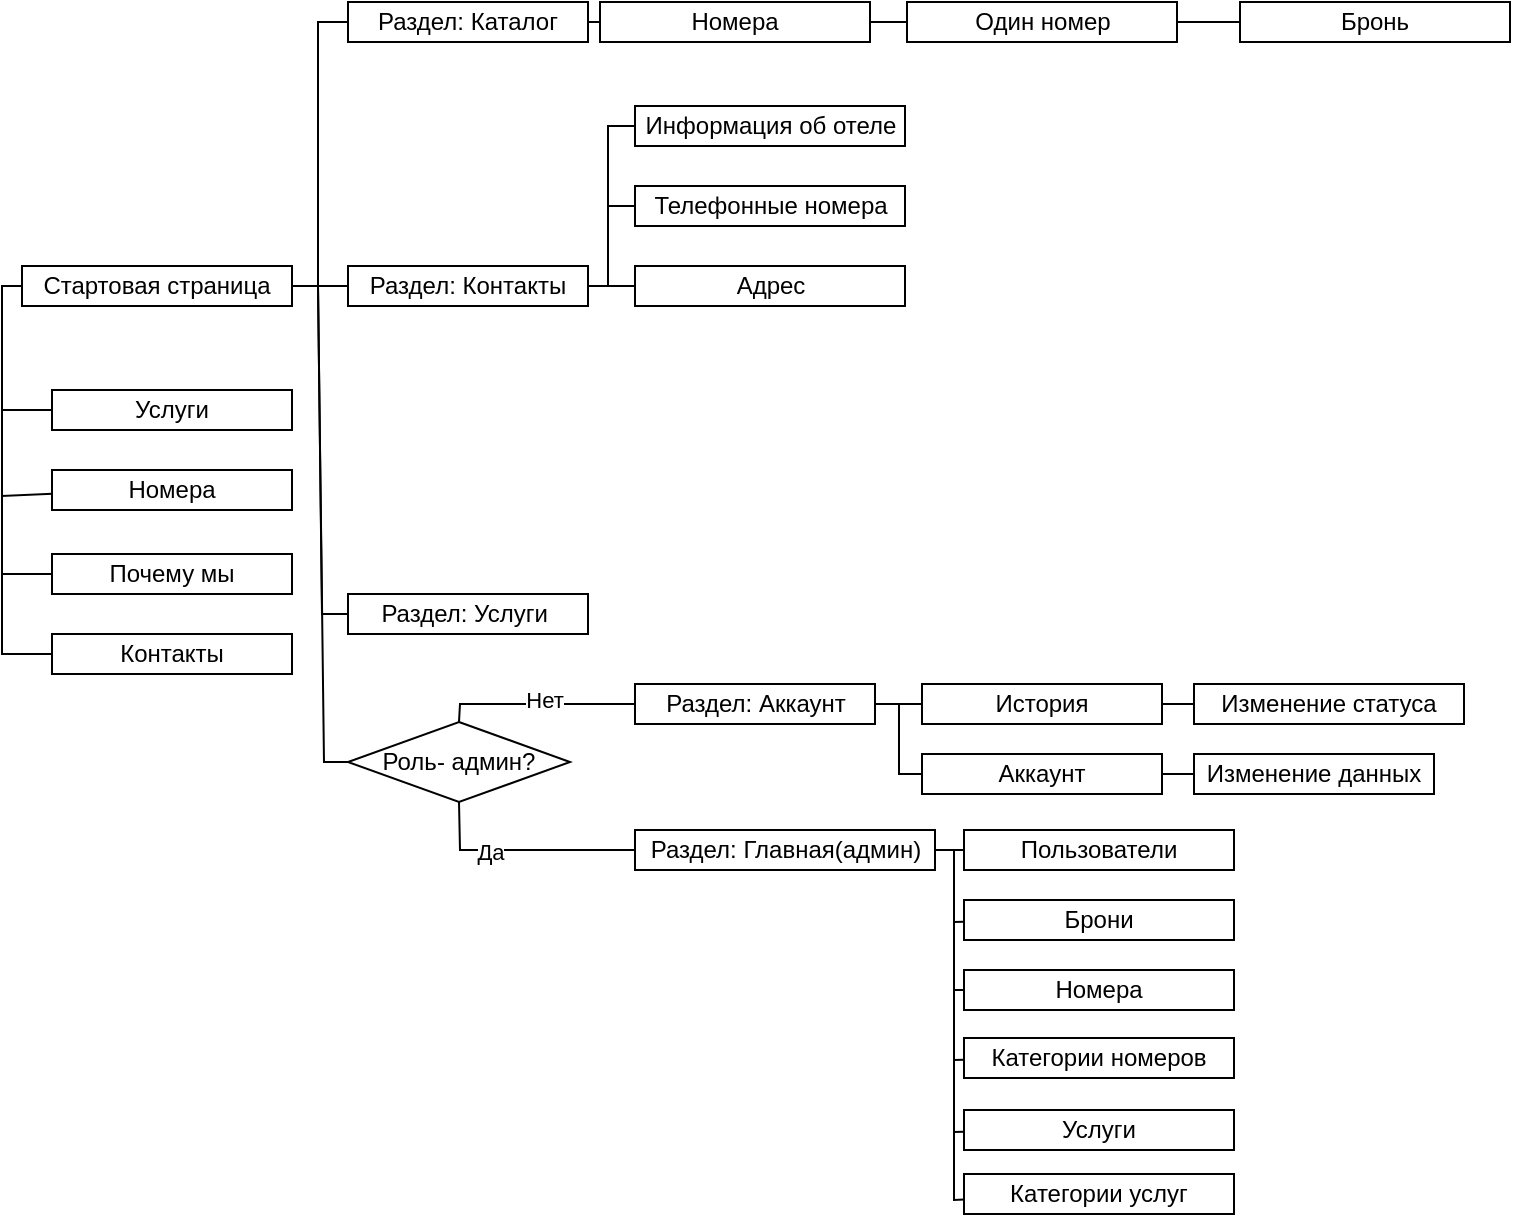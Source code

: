 <mxfile version="22.1.2" type="device" pages="6">
  <diagram name="Логическая (1)" id="8nunTRnJnk0Z7Gpdhql-">
    <mxGraphModel dx="1036" dy="614" grid="0" gridSize="10" guides="1" tooltips="1" connect="1" arrows="1" fold="1" page="1" pageScale="1" pageWidth="1169" pageHeight="827" math="0" shadow="0">
      <root>
        <mxCell id="0" />
        <mxCell id="1" parent="0" />
        <mxCell id="D01IqpzcgCZlbl3rqyAx-9" value="Номера" style="rounded=0;whiteSpace=wrap;html=1;" parent="1" vertex="1">
          <mxGeometry x="67" y="423" width="120" height="20" as="geometry" />
        </mxCell>
        <mxCell id="D01IqpzcgCZlbl3rqyAx-8" value="Почему мы" style="rounded=0;whiteSpace=wrap;html=1;" parent="1" vertex="1">
          <mxGeometry x="67" y="465" width="120" height="20" as="geometry" />
        </mxCell>
        <mxCell id="D01IqpzcgCZlbl3rqyAx-1" value="Стартовая страница" style="rounded=0;whiteSpace=wrap;html=1;" parent="1" vertex="1">
          <mxGeometry x="52" y="321" width="135" height="20" as="geometry" />
        </mxCell>
        <mxCell id="D01IqpzcgCZlbl3rqyAx-3" value="Раздел: Каталог" style="rounded=0;whiteSpace=wrap;html=1;" parent="1" vertex="1">
          <mxGeometry x="215" y="189" width="120" height="20" as="geometry" />
        </mxCell>
        <mxCell id="D01IqpzcgCZlbl3rqyAx-4" value="Раздел: Контакты" style="rounded=0;whiteSpace=wrap;html=1;" parent="1" vertex="1">
          <mxGeometry x="215" y="321" width="120" height="20" as="geometry" />
        </mxCell>
        <mxCell id="D01IqpzcgCZlbl3rqyAx-5" value="Раздел: Услуги&amp;nbsp;" style="rounded=0;whiteSpace=wrap;html=1;" parent="1" vertex="1">
          <mxGeometry x="215" y="485" width="120" height="20" as="geometry" />
        </mxCell>
        <mxCell id="D01IqpzcgCZlbl3rqyAx-7" value="Услуги" style="rounded=0;whiteSpace=wrap;html=1;" parent="1" vertex="1">
          <mxGeometry x="67" y="383" width="120" height="20" as="geometry" />
        </mxCell>
        <mxCell id="D01IqpzcgCZlbl3rqyAx-10" value="Контакты" style="rounded=0;whiteSpace=wrap;html=1;" parent="1" vertex="1">
          <mxGeometry x="67" y="505" width="120" height="20" as="geometry" />
        </mxCell>
        <mxCell id="D01IqpzcgCZlbl3rqyAx-11" value="Телефонные номера" style="rounded=0;whiteSpace=wrap;html=1;" parent="1" vertex="1">
          <mxGeometry x="358.5" y="281" width="135" height="20" as="geometry" />
        </mxCell>
        <mxCell id="D01IqpzcgCZlbl3rqyAx-12" value="Адрес" style="rounded=0;whiteSpace=wrap;html=1;" parent="1" vertex="1">
          <mxGeometry x="358.5" y="321" width="135" height="20" as="geometry" />
        </mxCell>
        <mxCell id="D01IqpzcgCZlbl3rqyAx-20" value="Раздел: Главная(админ)" style="rounded=0;whiteSpace=wrap;html=1;" parent="1" vertex="1">
          <mxGeometry x="358.5" y="603" width="150" height="20" as="geometry" />
        </mxCell>
        <mxCell id="D01IqpzcgCZlbl3rqyAx-21" value="Информация об отеле" style="rounded=0;whiteSpace=wrap;html=1;" parent="1" vertex="1">
          <mxGeometry x="358.5" y="241" width="135" height="20" as="geometry" />
        </mxCell>
        <mxCell id="D01IqpzcgCZlbl3rqyAx-25" value="" style="endArrow=none;html=1;rounded=0;entryX=0;entryY=0.5;entryDx=0;entryDy=0;" parent="1" source="D01IqpzcgCZlbl3rqyAx-1" target="D01IqpzcgCZlbl3rqyAx-4" edge="1">
          <mxGeometry width="50" height="50" relative="1" as="geometry">
            <mxPoint x="262" y="361" as="sourcePoint" />
            <mxPoint x="312" y="311" as="targetPoint" />
          </mxGeometry>
        </mxCell>
        <mxCell id="D01IqpzcgCZlbl3rqyAx-26" value="" style="endArrow=none;html=1;rounded=0;entryX=0;entryY=0.5;entryDx=0;entryDy=0;exitX=1;exitY=0.5;exitDx=0;exitDy=0;" parent="1" source="D01IqpzcgCZlbl3rqyAx-1" target="D01IqpzcgCZlbl3rqyAx-3" edge="1">
          <mxGeometry width="50" height="50" relative="1" as="geometry">
            <mxPoint x="269" y="304" as="sourcePoint" />
            <mxPoint x="319" y="254" as="targetPoint" />
            <Array as="points">
              <mxPoint x="200" y="331" />
              <mxPoint x="200" y="199" />
            </Array>
          </mxGeometry>
        </mxCell>
        <mxCell id="D01IqpzcgCZlbl3rqyAx-27" value="" style="endArrow=none;html=1;rounded=0;entryX=0;entryY=0.5;entryDx=0;entryDy=0;exitX=1;exitY=0.5;exitDx=0;exitDy=0;" parent="1" source="D01IqpzcgCZlbl3rqyAx-1" target="D01IqpzcgCZlbl3rqyAx-5" edge="1">
          <mxGeometry width="50" height="50" relative="1" as="geometry">
            <mxPoint x="247" y="390" as="sourcePoint" />
            <mxPoint x="297" y="340" as="targetPoint" />
            <Array as="points">
              <mxPoint x="200" y="331" />
              <mxPoint x="202" y="495" />
            </Array>
          </mxGeometry>
        </mxCell>
        <mxCell id="D01IqpzcgCZlbl3rqyAx-30" value="Номера" style="rounded=0;whiteSpace=wrap;html=1;" parent="1" vertex="1">
          <mxGeometry x="341" y="189" width="135" height="20" as="geometry" />
        </mxCell>
        <mxCell id="D01IqpzcgCZlbl3rqyAx-37" value="" style="endArrow=none;html=1;rounded=0;entryX=0;entryY=0.5;entryDx=0;entryDy=0;exitX=1;exitY=0.5;exitDx=0;exitDy=0;" parent="1" source="D01IqpzcgCZlbl3rqyAx-3" target="D01IqpzcgCZlbl3rqyAx-30" edge="1">
          <mxGeometry width="50" height="50" relative="1" as="geometry">
            <mxPoint x="314" y="374" as="sourcePoint" />
            <mxPoint x="364" y="324" as="targetPoint" />
          </mxGeometry>
        </mxCell>
        <mxCell id="D01IqpzcgCZlbl3rqyAx-38" value="" style="endArrow=none;html=1;rounded=0;entryX=0;entryY=0.5;entryDx=0;entryDy=0;exitX=1;exitY=0.5;exitDx=0;exitDy=0;" parent="1" source="D01IqpzcgCZlbl3rqyAx-4" target="D01IqpzcgCZlbl3rqyAx-21" edge="1">
          <mxGeometry width="50" height="50" relative="1" as="geometry">
            <mxPoint x="314" y="341" as="sourcePoint" />
            <mxPoint x="364" y="291" as="targetPoint" />
            <Array as="points">
              <mxPoint x="345" y="331" />
              <mxPoint x="345" y="251" />
            </Array>
          </mxGeometry>
        </mxCell>
        <mxCell id="D01IqpzcgCZlbl3rqyAx-39" value="" style="endArrow=none;html=1;rounded=0;entryX=0;entryY=0.5;entryDx=0;entryDy=0;exitX=1;exitY=0.5;exitDx=0;exitDy=0;" parent="1" source="D01IqpzcgCZlbl3rqyAx-4" target="D01IqpzcgCZlbl3rqyAx-11" edge="1">
          <mxGeometry width="50" height="50" relative="1" as="geometry">
            <mxPoint x="314" y="341" as="sourcePoint" />
            <mxPoint x="364" y="291" as="targetPoint" />
            <Array as="points">
              <mxPoint x="345" y="331" />
              <mxPoint x="345" y="291" />
            </Array>
          </mxGeometry>
        </mxCell>
        <mxCell id="D01IqpzcgCZlbl3rqyAx-42" value="" style="endArrow=none;html=1;rounded=0;entryX=0;entryY=0.5;entryDx=0;entryDy=0;exitX=1;exitY=0.5;exitDx=0;exitDy=0;" parent="1" source="D01IqpzcgCZlbl3rqyAx-4" target="D01IqpzcgCZlbl3rqyAx-12" edge="1">
          <mxGeometry width="50" height="50" relative="1" as="geometry">
            <mxPoint x="356" y="351" as="sourcePoint" />
            <mxPoint x="406" y="301" as="targetPoint" />
          </mxGeometry>
        </mxCell>
        <mxCell id="D01IqpzcgCZlbl3rqyAx-50" value="" style="endArrow=none;html=1;rounded=0;entryX=0;entryY=0.5;entryDx=0;entryDy=0;exitX=0;exitY=0.5;exitDx=0;exitDy=0;" parent="1" source="D01IqpzcgCZlbl3rqyAx-10" target="D01IqpzcgCZlbl3rqyAx-1" edge="1">
          <mxGeometry width="50" height="50" relative="1" as="geometry">
            <mxPoint x="327" y="478" as="sourcePoint" />
            <mxPoint x="377" y="428" as="targetPoint" />
            <Array as="points">
              <mxPoint x="42" y="515" />
              <mxPoint x="42" y="331" />
            </Array>
          </mxGeometry>
        </mxCell>
        <mxCell id="D01IqpzcgCZlbl3rqyAx-51" value="" style="endArrow=none;html=1;rounded=0;entryX=0;entryY=0.5;entryDx=0;entryDy=0;exitX=0;exitY=0.5;exitDx=0;exitDy=0;" parent="1" source="D01IqpzcgCZlbl3rqyAx-8" target="D01IqpzcgCZlbl3rqyAx-1" edge="1">
          <mxGeometry width="50" height="50" relative="1" as="geometry">
            <mxPoint x="327" y="478" as="sourcePoint" />
            <mxPoint x="377" y="428" as="targetPoint" />
            <Array as="points">
              <mxPoint x="42" y="475" />
              <mxPoint x="42" y="331" />
            </Array>
          </mxGeometry>
        </mxCell>
        <mxCell id="D01IqpzcgCZlbl3rqyAx-52" value="" style="endArrow=none;html=1;rounded=0;entryX=0;entryY=0.5;entryDx=0;entryDy=0;exitX=0.002;exitY=0.592;exitDx=0;exitDy=0;exitPerimeter=0;" parent="1" source="D01IqpzcgCZlbl3rqyAx-9" target="D01IqpzcgCZlbl3rqyAx-1" edge="1">
          <mxGeometry width="50" height="50" relative="1" as="geometry">
            <mxPoint x="117" y="448" as="sourcePoint" />
            <mxPoint x="167" y="398" as="targetPoint" />
            <Array as="points">
              <mxPoint x="42" y="436" />
              <mxPoint x="42" y="331" />
            </Array>
          </mxGeometry>
        </mxCell>
        <mxCell id="D01IqpzcgCZlbl3rqyAx-53" value="" style="endArrow=none;html=1;rounded=0;entryX=0;entryY=0.5;entryDx=0;entryDy=0;exitX=0;exitY=0.5;exitDx=0;exitDy=0;" parent="1" source="D01IqpzcgCZlbl3rqyAx-7" target="D01IqpzcgCZlbl3rqyAx-1" edge="1">
          <mxGeometry width="50" height="50" relative="1" as="geometry">
            <mxPoint x="117" y="438" as="sourcePoint" />
            <mxPoint x="167" y="388" as="targetPoint" />
            <Array as="points">
              <mxPoint x="42" y="393" />
              <mxPoint x="42" y="331" />
            </Array>
          </mxGeometry>
        </mxCell>
        <mxCell id="K7b8MULlgVrPVOa8IQEI-1" value="Аккаунт" style="rounded=0;whiteSpace=wrap;html=1;" parent="1" vertex="1">
          <mxGeometry x="502" y="565" width="120" height="20" as="geometry" />
        </mxCell>
        <mxCell id="K7b8MULlgVrPVOa8IQEI-2" value="История" style="rounded=0;whiteSpace=wrap;html=1;" parent="1" vertex="1">
          <mxGeometry x="502" y="530" width="120" height="20" as="geometry" />
        </mxCell>
        <mxCell id="K7b8MULlgVrPVOa8IQEI-3" value="Раздел: Аккаунт" style="rounded=0;whiteSpace=wrap;html=1;" parent="1" vertex="1">
          <mxGeometry x="358.5" y="530" width="120" height="20" as="geometry" />
        </mxCell>
        <mxCell id="K7b8MULlgVrPVOa8IQEI-4" value="Изменение данных" style="rounded=0;whiteSpace=wrap;html=1;" parent="1" vertex="1">
          <mxGeometry x="638" y="565" width="120" height="20" as="geometry" />
        </mxCell>
        <mxCell id="K7b8MULlgVrPVOa8IQEI-6" value="" style="endArrow=none;html=1;rounded=0;entryX=0;entryY=0.5;entryDx=0;entryDy=0;exitX=1;exitY=0.5;exitDx=0;exitDy=0;" parent="1" source="K7b8MULlgVrPVOa8IQEI-3" target="K7b8MULlgVrPVOa8IQEI-1" edge="1">
          <mxGeometry width="50" height="50" relative="1" as="geometry">
            <mxPoint x="545.5" y="581" as="sourcePoint" />
            <mxPoint x="595.5" y="531" as="targetPoint" />
            <Array as="points">
              <mxPoint x="490.5" y="540" />
              <mxPoint x="490.5" y="575" />
            </Array>
          </mxGeometry>
        </mxCell>
        <mxCell id="K7b8MULlgVrPVOa8IQEI-7" value="" style="endArrow=none;html=1;rounded=0;entryX=0;entryY=0.5;entryDx=0;entryDy=0;" parent="1" source="K7b8MULlgVrPVOa8IQEI-3" target="K7b8MULlgVrPVOa8IQEI-2" edge="1">
          <mxGeometry width="50" height="50" relative="1" as="geometry">
            <mxPoint x="545.5" y="581" as="sourcePoint" />
            <mxPoint x="595.5" y="531" as="targetPoint" />
          </mxGeometry>
        </mxCell>
        <mxCell id="K7b8MULlgVrPVOa8IQEI-8" value="" style="endArrow=none;html=1;rounded=0;entryX=0;entryY=0.5;entryDx=0;entryDy=0;" parent="1" source="K7b8MULlgVrPVOa8IQEI-1" target="K7b8MULlgVrPVOa8IQEI-4" edge="1">
          <mxGeometry width="50" height="50" relative="1" as="geometry">
            <mxPoint x="545.5" y="581" as="sourcePoint" />
            <mxPoint x="595.5" y="531" as="targetPoint" />
          </mxGeometry>
        </mxCell>
        <mxCell id="K7b8MULlgVrPVOa8IQEI-10" value="Роль- админ?" style="rhombus;whiteSpace=wrap;html=1;" parent="1" vertex="1">
          <mxGeometry x="215" y="549" width="111" height="40" as="geometry" />
        </mxCell>
        <mxCell id="K7b8MULlgVrPVOa8IQEI-11" value="" style="endArrow=none;html=1;rounded=0;exitX=0.5;exitY=0;exitDx=0;exitDy=0;entryX=0;entryY=0.5;entryDx=0;entryDy=0;" parent="1" source="K7b8MULlgVrPVOa8IQEI-10" target="K7b8MULlgVrPVOa8IQEI-3" edge="1">
          <mxGeometry width="50" height="50" relative="1" as="geometry">
            <mxPoint x="272" y="590" as="sourcePoint" />
            <mxPoint x="414" y="602" as="targetPoint" />
            <Array as="points">
              <mxPoint x="271" y="540" />
            </Array>
          </mxGeometry>
        </mxCell>
        <mxCell id="K7b8MULlgVrPVOa8IQEI-17" value="Нет" style="edgeLabel;html=1;align=center;verticalAlign=middle;resizable=0;points=[];" parent="K7b8MULlgVrPVOa8IQEI-11" vertex="1" connectable="0">
          <mxGeometry x="0.053" y="2" relative="1" as="geometry">
            <mxPoint as="offset" />
          </mxGeometry>
        </mxCell>
        <mxCell id="K7b8MULlgVrPVOa8IQEI-12" value="" style="endArrow=none;html=1;rounded=0;exitX=0.5;exitY=1;exitDx=0;exitDy=0;entryX=0;entryY=0.5;entryDx=0;entryDy=0;" parent="1" source="K7b8MULlgVrPVOa8IQEI-10" target="D01IqpzcgCZlbl3rqyAx-20" edge="1">
          <mxGeometry width="50" height="50" relative="1" as="geometry">
            <mxPoint x="215" y="650" as="sourcePoint" />
            <mxPoint x="312" y="639" as="targetPoint" />
            <Array as="points">
              <mxPoint x="271" y="613" />
            </Array>
          </mxGeometry>
        </mxCell>
        <mxCell id="K7b8MULlgVrPVOa8IQEI-18" value="Да" style="edgeLabel;html=1;align=center;verticalAlign=middle;resizable=0;points=[];" parent="K7b8MULlgVrPVOa8IQEI-12" vertex="1" connectable="0">
          <mxGeometry x="-0.302" y="-1" relative="1" as="geometry">
            <mxPoint as="offset" />
          </mxGeometry>
        </mxCell>
        <mxCell id="K7b8MULlgVrPVOa8IQEI-15" value="" style="endArrow=none;html=1;rounded=0;entryX=1;entryY=0.5;entryDx=0;entryDy=0;exitX=0;exitY=0.5;exitDx=0;exitDy=0;" parent="1" source="K7b8MULlgVrPVOa8IQEI-10" target="D01IqpzcgCZlbl3rqyAx-1" edge="1">
          <mxGeometry width="50" height="50" relative="1" as="geometry">
            <mxPoint x="404" y="387" as="sourcePoint" />
            <mxPoint x="454" y="337" as="targetPoint" />
            <Array as="points">
              <mxPoint x="203" y="569" />
              <mxPoint x="200" y="331" />
            </Array>
          </mxGeometry>
        </mxCell>
        <mxCell id="3o16Ncb6dw0ZFj2uO8DT-1" value="" style="endArrow=none;html=1;rounded=0;exitX=1;exitY=0.5;exitDx=0;exitDy=0;" parent="1" source="D01IqpzcgCZlbl3rqyAx-30" target="3o16Ncb6dw0ZFj2uO8DT-2" edge="1">
          <mxGeometry width="50" height="50" relative="1" as="geometry">
            <mxPoint x="489" y="432" as="sourcePoint" />
            <mxPoint x="539" y="382" as="targetPoint" />
          </mxGeometry>
        </mxCell>
        <mxCell id="3o16Ncb6dw0ZFj2uO8DT-2" value="Один номер" style="rounded=0;whiteSpace=wrap;html=1;" parent="1" vertex="1">
          <mxGeometry x="494.5" y="189" width="135" height="20" as="geometry" />
        </mxCell>
        <mxCell id="3o16Ncb6dw0ZFj2uO8DT-3" value="Бронь" style="rounded=0;whiteSpace=wrap;html=1;" parent="1" vertex="1">
          <mxGeometry x="661" y="189" width="135" height="20" as="geometry" />
        </mxCell>
        <mxCell id="3o16Ncb6dw0ZFj2uO8DT-4" value="" style="endArrow=none;html=1;rounded=0;" parent="1" source="3o16Ncb6dw0ZFj2uO8DT-2" target="3o16Ncb6dw0ZFj2uO8DT-3" edge="1">
          <mxGeometry width="50" height="50" relative="1" as="geometry">
            <mxPoint x="489" y="432" as="sourcePoint" />
            <mxPoint x="539" y="382" as="targetPoint" />
          </mxGeometry>
        </mxCell>
        <mxCell id="3o16Ncb6dw0ZFj2uO8DT-5" value="" style="endArrow=none;html=1;rounded=0;" parent="1" source="K7b8MULlgVrPVOa8IQEI-2" target="3o16Ncb6dw0ZFj2uO8DT-6" edge="1">
          <mxGeometry width="50" height="50" relative="1" as="geometry">
            <mxPoint x="489" y="432" as="sourcePoint" />
            <mxPoint x="539" y="382" as="targetPoint" />
          </mxGeometry>
        </mxCell>
        <mxCell id="3o16Ncb6dw0ZFj2uO8DT-6" value="Изменение статуса" style="rounded=0;whiteSpace=wrap;html=1;" parent="1" vertex="1">
          <mxGeometry x="638" y="530" width="135" height="20" as="geometry" />
        </mxCell>
        <mxCell id="3o16Ncb6dw0ZFj2uO8DT-7" value="Пользователи" style="rounded=0;whiteSpace=wrap;html=1;" parent="1" vertex="1">
          <mxGeometry x="523" y="603" width="135" height="20" as="geometry" />
        </mxCell>
        <mxCell id="3o16Ncb6dw0ZFj2uO8DT-8" value="Брони" style="rounded=0;whiteSpace=wrap;html=1;" parent="1" vertex="1">
          <mxGeometry x="523" y="638" width="135" height="20" as="geometry" />
        </mxCell>
        <mxCell id="3o16Ncb6dw0ZFj2uO8DT-9" value="Номера" style="rounded=0;whiteSpace=wrap;html=1;" parent="1" vertex="1">
          <mxGeometry x="523" y="673" width="135" height="20" as="geometry" />
        </mxCell>
        <mxCell id="3o16Ncb6dw0ZFj2uO8DT-10" value="Категории номеров" style="rounded=0;whiteSpace=wrap;html=1;" parent="1" vertex="1">
          <mxGeometry x="523" y="707" width="135" height="20" as="geometry" />
        </mxCell>
        <mxCell id="3o16Ncb6dw0ZFj2uO8DT-11" value="Услуги" style="rounded=0;whiteSpace=wrap;html=1;" parent="1" vertex="1">
          <mxGeometry x="523" y="743" width="135" height="20" as="geometry" />
        </mxCell>
        <mxCell id="3o16Ncb6dw0ZFj2uO8DT-13" value="Категории услуг" style="rounded=0;whiteSpace=wrap;html=1;" parent="1" vertex="1">
          <mxGeometry x="523" y="775" width="135" height="20" as="geometry" />
        </mxCell>
        <mxCell id="3o16Ncb6dw0ZFj2uO8DT-14" value="" style="endArrow=none;html=1;rounded=0;" parent="1" source="3o16Ncb6dw0ZFj2uO8DT-7" target="D01IqpzcgCZlbl3rqyAx-20" edge="1">
          <mxGeometry width="50" height="50" relative="1" as="geometry">
            <mxPoint x="466" y="715" as="sourcePoint" />
            <mxPoint x="516" y="665" as="targetPoint" />
          </mxGeometry>
        </mxCell>
        <mxCell id="3o16Ncb6dw0ZFj2uO8DT-15" value="" style="endArrow=none;html=1;rounded=0;" parent="1" source="3o16Ncb6dw0ZFj2uO8DT-10" target="D01IqpzcgCZlbl3rqyAx-20" edge="1">
          <mxGeometry width="50" height="50" relative="1" as="geometry">
            <mxPoint x="594" y="607" as="sourcePoint" />
            <mxPoint x="644" y="557" as="targetPoint" />
            <Array as="points">
              <mxPoint x="518" y="718" />
              <mxPoint x="518" y="613" />
            </Array>
          </mxGeometry>
        </mxCell>
        <mxCell id="3o16Ncb6dw0ZFj2uO8DT-16" value="" style="endArrow=none;html=1;rounded=0;" parent="1" source="3o16Ncb6dw0ZFj2uO8DT-9" target="D01IqpzcgCZlbl3rqyAx-20" edge="1">
          <mxGeometry width="50" height="50" relative="1" as="geometry">
            <mxPoint x="594" y="607" as="sourcePoint" />
            <mxPoint x="644" y="557" as="targetPoint" />
            <Array as="points">
              <mxPoint x="518" y="683" />
              <mxPoint x="518" y="613" />
            </Array>
          </mxGeometry>
        </mxCell>
        <mxCell id="3o16Ncb6dw0ZFj2uO8DT-17" value="" style="endArrow=none;html=1;rounded=0;" parent="1" source="3o16Ncb6dw0ZFj2uO8DT-8" target="D01IqpzcgCZlbl3rqyAx-20" edge="1">
          <mxGeometry width="50" height="50" relative="1" as="geometry">
            <mxPoint x="594" y="607" as="sourcePoint" />
            <mxPoint x="470" y="609" as="targetPoint" />
            <Array as="points">
              <mxPoint x="518" y="649" />
              <mxPoint x="518" y="613" />
            </Array>
          </mxGeometry>
        </mxCell>
        <mxCell id="3o16Ncb6dw0ZFj2uO8DT-18" value="" style="endArrow=none;html=1;rounded=0;" parent="1" source="3o16Ncb6dw0ZFj2uO8DT-13" target="D01IqpzcgCZlbl3rqyAx-20" edge="1">
          <mxGeometry width="50" height="50" relative="1" as="geometry">
            <mxPoint x="580" y="702" as="sourcePoint" />
            <mxPoint x="630" y="652" as="targetPoint" />
            <Array as="points">
              <mxPoint x="518" y="788" />
              <mxPoint x="518" y="613" />
            </Array>
          </mxGeometry>
        </mxCell>
        <mxCell id="3o16Ncb6dw0ZFj2uO8DT-19" value="" style="endArrow=none;html=1;rounded=0;" parent="1" source="3o16Ncb6dw0ZFj2uO8DT-11" target="D01IqpzcgCZlbl3rqyAx-20" edge="1">
          <mxGeometry width="50" height="50" relative="1" as="geometry">
            <mxPoint x="580" y="702" as="sourcePoint" />
            <mxPoint x="630" y="652" as="targetPoint" />
            <Array as="points">
              <mxPoint x="518" y="754" />
              <mxPoint x="518" y="613" />
            </Array>
          </mxGeometry>
        </mxCell>
      </root>
    </mxGraphModel>
  </diagram>
  <diagram id="a3_cIhdeEmWWmTUoKWY6" name="Логическая (2)">
    <mxGraphModel dx="1036" dy="614" grid="0" gridSize="10" guides="1" tooltips="1" connect="1" arrows="1" fold="1" page="1" pageScale="1" pageWidth="1169" pageHeight="827" math="0" shadow="0">
      <root>
        <mxCell id="0" />
        <mxCell id="1" parent="0" />
        <mxCell id="GtCj5q631Aes_3D9QNSs-3" value="Стартовая страница" style="rounded=0;whiteSpace=wrap;html=1;" parent="1" vertex="1">
          <mxGeometry x="11" y="317" width="135" height="28" as="geometry" />
        </mxCell>
        <mxCell id="GtCj5q631Aes_3D9QNSs-4" value="Раздел: Каталог" style="rounded=0;whiteSpace=wrap;html=1;" parent="1" vertex="1">
          <mxGeometry x="234" y="152" width="120" height="28" as="geometry" />
        </mxCell>
        <mxCell id="GtCj5q631Aes_3D9QNSs-5" value="Раздел: Контакты" style="rounded=0;whiteSpace=wrap;html=1;" parent="1" vertex="1">
          <mxGeometry x="234" y="317" width="120" height="28" as="geometry" />
        </mxCell>
        <mxCell id="GtCj5q631Aes_3D9QNSs-6" value="Раздел: Услуги&amp;nbsp;" style="rounded=0;whiteSpace=wrap;html=1;" parent="1" vertex="1">
          <mxGeometry x="234" y="482" width="120" height="28" as="geometry" />
        </mxCell>
        <mxCell id="GtCj5q631Aes_3D9QNSs-9" value="Телефонные номера" style="rounded=0;whiteSpace=wrap;html=1;" parent="1" vertex="1">
          <mxGeometry x="397" y="277" width="135" height="28" as="geometry" />
        </mxCell>
        <mxCell id="GtCj5q631Aes_3D9QNSs-10" value="Адрес" style="rounded=0;whiteSpace=wrap;html=1;" parent="1" vertex="1">
          <mxGeometry x="397" y="317" width="135" height="28" as="geometry" />
        </mxCell>
        <mxCell id="GtCj5q631Aes_3D9QNSs-11" value="Категория: Включены в стоимость" style="rounded=0;whiteSpace=wrap;html=1;" parent="1" vertex="1">
          <mxGeometry x="397" y="391" width="155" height="30" as="geometry" />
        </mxCell>
        <mxCell id="GtCj5q631Aes_3D9QNSs-12" value="Категория: Красота &amp;amp; здоровье" style="rounded=0;whiteSpace=wrap;html=1;" parent="1" vertex="1">
          <mxGeometry x="397" y="435" width="155" height="30" as="geometry" />
        </mxCell>
        <mxCell id="GtCj5q631Aes_3D9QNSs-13" value="Категория: Мероприятния &amp;amp; развлечения" style="rounded=0;whiteSpace=wrap;html=1;" parent="1" vertex="1">
          <mxGeometry x="397" y="480" width="155" height="30" as="geometry" />
        </mxCell>
        <mxCell id="GtCj5q631Aes_3D9QNSs-14" value="Аккаунт" style="rounded=0;whiteSpace=wrap;html=1;" parent="1" vertex="1">
          <mxGeometry x="399.5" y="532" width="120" height="28" as="geometry" />
        </mxCell>
        <mxCell id="GtCj5q631Aes_3D9QNSs-15" value="История" style="rounded=0;whiteSpace=wrap;html=1;" parent="1" vertex="1">
          <mxGeometry x="398.5" y="575" width="120" height="28" as="geometry" />
        </mxCell>
        <mxCell id="GtCj5q631Aes_3D9QNSs-18" value="Раздел: Аккаунт" style="rounded=0;whiteSpace=wrap;html=1;" parent="1" vertex="1">
          <mxGeometry x="234" y="575" width="120" height="28" as="geometry" />
        </mxCell>
        <mxCell id="GtCj5q631Aes_3D9QNSs-19" value="Информация об отеле" style="rounded=0;whiteSpace=wrap;html=1;" parent="1" vertex="1">
          <mxGeometry x="397" y="237" width="135" height="28" as="geometry" />
        </mxCell>
        <mxCell id="GtCj5q631Aes_3D9QNSs-20" value="" style="endArrow=none;html=1;rounded=0;entryX=0;entryY=0.5;entryDx=0;entryDy=0;" parent="1" source="GtCj5q631Aes_3D9QNSs-3" target="GtCj5q631Aes_3D9QNSs-5" edge="1">
          <mxGeometry width="50" height="50" relative="1" as="geometry">
            <mxPoint x="253" y="361" as="sourcePoint" />
            <mxPoint x="303" y="311" as="targetPoint" />
          </mxGeometry>
        </mxCell>
        <mxCell id="GtCj5q631Aes_3D9QNSs-21" value="" style="endArrow=none;html=1;rounded=0;entryX=0;entryY=0.5;entryDx=0;entryDy=0;exitX=1;exitY=0.5;exitDx=0;exitDy=0;" parent="1" source="GtCj5q631Aes_3D9QNSs-3" target="GtCj5q631Aes_3D9QNSs-4" edge="1">
          <mxGeometry width="50" height="50" relative="1" as="geometry">
            <mxPoint x="260" y="304" as="sourcePoint" />
            <mxPoint x="310" y="254" as="targetPoint" />
            <Array as="points">
              <mxPoint x="191" y="331" />
              <mxPoint x="191" y="166" />
            </Array>
          </mxGeometry>
        </mxCell>
        <mxCell id="GtCj5q631Aes_3D9QNSs-22" value="" style="endArrow=none;html=1;rounded=0;entryX=0;entryY=0.5;entryDx=0;entryDy=0;exitX=1;exitY=0.5;exitDx=0;exitDy=0;" parent="1" source="GtCj5q631Aes_3D9QNSs-3" target="GtCj5q631Aes_3D9QNSs-6" edge="1">
          <mxGeometry width="50" height="50" relative="1" as="geometry">
            <mxPoint x="238" y="390" as="sourcePoint" />
            <mxPoint x="288" y="340" as="targetPoint" />
            <Array as="points">
              <mxPoint x="191" y="331" />
              <mxPoint x="193" y="496" />
            </Array>
          </mxGeometry>
        </mxCell>
        <mxCell id="GtCj5q631Aes_3D9QNSs-24" value="По количеству гостей" style="rounded=0;whiteSpace=wrap;html=1;" parent="1" vertex="1">
          <mxGeometry x="398.5" y="106" width="150" height="28" as="geometry" />
        </mxCell>
        <mxCell id="GtCj5q631Aes_3D9QNSs-25" value="По категориям" style="rounded=0;whiteSpace=wrap;html=1;" parent="1" vertex="1">
          <mxGeometry x="398.5" y="152" width="150" height="28" as="geometry" />
        </mxCell>
        <mxCell id="GtCj5q631Aes_3D9QNSs-26" value="По количеству кроватей" style="rounded=0;whiteSpace=wrap;html=1;" parent="1" vertex="1">
          <mxGeometry x="398.5" y="62" width="150" height="28" as="geometry" />
        </mxCell>
        <mxCell id="GtCj5q631Aes_3D9QNSs-27" value="По цене" style="rounded=0;whiteSpace=wrap;html=1;" parent="1" vertex="1">
          <mxGeometry x="399.5" y="21" width="150" height="28" as="geometry" />
        </mxCell>
        <mxCell id="GtCj5q631Aes_3D9QNSs-28" value="" style="endArrow=none;html=1;rounded=0;entryX=0;entryY=0.5;entryDx=0;entryDy=0;exitX=1;exitY=0.5;exitDx=0;exitDy=0;" parent="1" source="GtCj5q631Aes_3D9QNSs-4" edge="1">
          <mxGeometry width="50" height="50" relative="1" as="geometry">
            <mxPoint x="314" y="341" as="sourcePoint" />
            <mxPoint x="397" y="166" as="targetPoint" />
          </mxGeometry>
        </mxCell>
        <mxCell id="GtCj5q631Aes_3D9QNSs-29" value="" style="endArrow=none;html=1;rounded=0;entryX=0;entryY=0.5;entryDx=0;entryDy=0;exitX=1;exitY=0.5;exitDx=0;exitDy=0;" parent="1" source="GtCj5q631Aes_3D9QNSs-5" target="GtCj5q631Aes_3D9QNSs-19" edge="1">
          <mxGeometry width="50" height="50" relative="1" as="geometry">
            <mxPoint x="314" y="341" as="sourcePoint" />
            <mxPoint x="364" y="291" as="targetPoint" />
            <Array as="points">
              <mxPoint x="375" y="331" />
              <mxPoint x="375" y="251" />
            </Array>
          </mxGeometry>
        </mxCell>
        <mxCell id="GtCj5q631Aes_3D9QNSs-30" value="" style="endArrow=none;html=1;rounded=0;entryX=0;entryY=0.5;entryDx=0;entryDy=0;exitX=1;exitY=0.5;exitDx=0;exitDy=0;" parent="1" source="GtCj5q631Aes_3D9QNSs-5" target="GtCj5q631Aes_3D9QNSs-9" edge="1">
          <mxGeometry width="50" height="50" relative="1" as="geometry">
            <mxPoint x="314" y="341" as="sourcePoint" />
            <mxPoint x="364" y="291" as="targetPoint" />
            <Array as="points">
              <mxPoint x="375" y="331" />
              <mxPoint x="375" y="291" />
            </Array>
          </mxGeometry>
        </mxCell>
        <mxCell id="GtCj5q631Aes_3D9QNSs-31" value="" style="endArrow=none;html=1;rounded=0;entryX=0;entryY=0.5;entryDx=0;entryDy=0;exitX=1;exitY=0.5;exitDx=0;exitDy=0;" parent="1" source="GtCj5q631Aes_3D9QNSs-5" target="GtCj5q631Aes_3D9QNSs-10" edge="1">
          <mxGeometry width="50" height="50" relative="1" as="geometry">
            <mxPoint x="356" y="351" as="sourcePoint" />
            <mxPoint x="406" y="301" as="targetPoint" />
          </mxGeometry>
        </mxCell>
        <mxCell id="GtCj5q631Aes_3D9QNSs-32" value="" style="endArrow=none;html=1;rounded=0;entryX=0;entryY=0.5;entryDx=0;entryDy=0;exitX=1;exitY=0.5;exitDx=0;exitDy=0;" parent="1" source="GtCj5q631Aes_3D9QNSs-6" target="GtCj5q631Aes_3D9QNSs-11" edge="1">
          <mxGeometry width="50" height="50" relative="1" as="geometry">
            <mxPoint x="353" y="454" as="sourcePoint" />
            <mxPoint x="403" y="404" as="targetPoint" />
            <Array as="points">
              <mxPoint x="378" y="496" />
              <mxPoint x="378" y="406" />
            </Array>
          </mxGeometry>
        </mxCell>
        <mxCell id="GtCj5q631Aes_3D9QNSs-33" value="" style="endArrow=none;html=1;rounded=0;entryX=0;entryY=0.5;entryDx=0;entryDy=0;exitX=1;exitY=0.5;exitDx=0;exitDy=0;" parent="1" source="GtCj5q631Aes_3D9QNSs-6" target="GtCj5q631Aes_3D9QNSs-12" edge="1">
          <mxGeometry width="50" height="50" relative="1" as="geometry">
            <mxPoint x="353" y="454" as="sourcePoint" />
            <mxPoint x="403" y="404" as="targetPoint" />
            <Array as="points">
              <mxPoint x="378" y="496" />
              <mxPoint x="378" y="450" />
            </Array>
          </mxGeometry>
        </mxCell>
        <mxCell id="GtCj5q631Aes_3D9QNSs-34" value="" style="endArrow=none;html=1;rounded=0;entryX=1;entryY=0.5;entryDx=0;entryDy=0;exitX=0;exitY=0.5;exitDx=0;exitDy=0;" parent="1" source="GtCj5q631Aes_3D9QNSs-27" edge="1">
          <mxGeometry width="50" height="50" relative="1" as="geometry">
            <mxPoint x="438" y="256" as="sourcePoint" />
            <mxPoint x="365" y="166" as="targetPoint" />
            <Array as="points">
              <mxPoint x="373" y="35" />
              <mxPoint x="373" y="166" />
            </Array>
          </mxGeometry>
        </mxCell>
        <mxCell id="GtCj5q631Aes_3D9QNSs-35" value="" style="endArrow=none;html=1;rounded=0;entryX=0;entryY=0.5;entryDx=0;entryDy=0;exitX=1;exitY=0.5;exitDx=0;exitDy=0;" parent="1" target="GtCj5q631Aes_3D9QNSs-26" edge="1">
          <mxGeometry width="50" height="50" relative="1" as="geometry">
            <mxPoint x="365" y="166" as="sourcePoint" />
            <mxPoint x="462" y="102" as="targetPoint" />
            <Array as="points">
              <mxPoint x="373" y="166" />
              <mxPoint x="373" y="76" />
            </Array>
          </mxGeometry>
        </mxCell>
        <mxCell id="GtCj5q631Aes_3D9QNSs-36" value="" style="endArrow=none;html=1;rounded=0;entryX=0;entryY=0.5;entryDx=0;entryDy=0;exitX=1;exitY=0.5;exitDx=0;exitDy=0;" parent="1" target="GtCj5q631Aes_3D9QNSs-24" edge="1">
          <mxGeometry width="50" height="50" relative="1" as="geometry">
            <mxPoint x="365" y="166" as="sourcePoint" />
            <mxPoint x="462" y="102" as="targetPoint" />
            <Array as="points">
              <mxPoint x="373" y="166" />
              <mxPoint x="373" y="120" />
            </Array>
          </mxGeometry>
        </mxCell>
        <mxCell id="GtCj5q631Aes_3D9QNSs-37" value="" style="endArrow=none;html=1;rounded=0;entryX=0;entryY=0.5;entryDx=0;entryDy=0;" parent="1" target="GtCj5q631Aes_3D9QNSs-25" edge="1">
          <mxGeometry width="50" height="50" relative="1" as="geometry">
            <mxPoint x="365" y="166" as="sourcePoint" />
            <mxPoint x="462" y="102" as="targetPoint" />
          </mxGeometry>
        </mxCell>
        <mxCell id="GtCj5q631Aes_3D9QNSs-42" value="" style="endArrow=none;html=1;rounded=0;exitX=1;exitY=0.5;exitDx=0;exitDy=0;" parent="1" source="GtCj5q631Aes_3D9QNSs-6" target="GtCj5q631Aes_3D9QNSs-13" edge="1">
          <mxGeometry width="50" height="50" relative="1" as="geometry">
            <mxPoint x="357" y="508" as="sourcePoint" />
            <mxPoint x="407" y="458" as="targetPoint" />
          </mxGeometry>
        </mxCell>
        <mxCell id="8yKywceKJuqImcvjTiU0-3" value="Изменение данных" style="rounded=0;whiteSpace=wrap;html=1;" parent="1" vertex="1">
          <mxGeometry x="559" y="532" width="120" height="28" as="geometry" />
        </mxCell>
        <mxCell id="8yKywceKJuqImcvjTiU0-4" value="" style="endArrow=none;html=1;rounded=0;entryX=1;entryY=0.5;entryDx=0;entryDy=0;exitX=0;exitY=0.5;exitDx=0;exitDy=0;" parent="1" source="GtCj5q631Aes_3D9QNSs-18" target="GtCj5q631Aes_3D9QNSs-3" edge="1">
          <mxGeometry width="50" height="50" relative="1" as="geometry">
            <mxPoint x="416" y="503" as="sourcePoint" />
            <mxPoint x="466" y="453" as="targetPoint" />
            <Array as="points">
              <mxPoint x="194" y="589" />
              <mxPoint x="191" y="331" />
            </Array>
          </mxGeometry>
        </mxCell>
        <mxCell id="8yKywceKJuqImcvjTiU0-5" value="" style="endArrow=none;html=1;rounded=0;entryX=0;entryY=0.5;entryDx=0;entryDy=0;exitX=1;exitY=0.5;exitDx=0;exitDy=0;" parent="1" source="GtCj5q631Aes_3D9QNSs-18" target="GtCj5q631Aes_3D9QNSs-14" edge="1">
          <mxGeometry width="50" height="50" relative="1" as="geometry">
            <mxPoint x="393" y="596" as="sourcePoint" />
            <mxPoint x="443" y="546" as="targetPoint" />
            <Array as="points">
              <mxPoint x="376" y="589" />
              <mxPoint x="376" y="546" />
            </Array>
          </mxGeometry>
        </mxCell>
        <mxCell id="8yKywceKJuqImcvjTiU0-6" value="" style="endArrow=none;html=1;rounded=0;entryX=0;entryY=0.5;entryDx=0;entryDy=0;" parent="1" source="GtCj5q631Aes_3D9QNSs-18" target="GtCj5q631Aes_3D9QNSs-15" edge="1">
          <mxGeometry width="50" height="50" relative="1" as="geometry">
            <mxPoint x="393" y="596" as="sourcePoint" />
            <mxPoint x="443" y="546" as="targetPoint" />
          </mxGeometry>
        </mxCell>
        <mxCell id="8yKywceKJuqImcvjTiU0-7" value="" style="endArrow=none;html=1;rounded=0;entryX=0;entryY=0.5;entryDx=0;entryDy=0;" parent="1" source="GtCj5q631Aes_3D9QNSs-14" target="8yKywceKJuqImcvjTiU0-3" edge="1">
          <mxGeometry width="50" height="50" relative="1" as="geometry">
            <mxPoint x="393" y="596" as="sourcePoint" />
            <mxPoint x="443" y="546" as="targetPoint" />
          </mxGeometry>
        </mxCell>
      </root>
    </mxGraphModel>
  </diagram>
  <diagram id="pVM-gn2nZFb3K0M7gVxG" name="Физическая">
    <mxGraphModel dx="1909" dy="1144" grid="0" gridSize="10" guides="1" tooltips="1" connect="1" arrows="1" fold="1" page="1" pageScale="1" pageWidth="827" pageHeight="1169" math="0" shadow="0">
      <root>
        <mxCell id="0" />
        <mxCell id="1" parent="0" />
        <mxCell id="lA73tTkBRhyWHe-zrsxG-1" value="/admin" style="shape=folder;fontStyle=1;spacingTop=10;tabWidth=40;tabHeight=14;tabPosition=left;html=1;whiteSpace=wrap;" parent="1" vertex="1">
          <mxGeometry x="263" y="32" width="70" height="50" as="geometry" />
        </mxCell>
        <mxCell id="lA73tTkBRhyWHe-zrsxG-2" value="/css" style="shape=folder;fontStyle=1;spacingTop=10;tabWidth=40;tabHeight=14;tabPosition=left;html=1;whiteSpace=wrap;" parent="1" vertex="1">
          <mxGeometry x="250" y="173" width="70" height="50" as="geometry" />
        </mxCell>
        <mxCell id="lA73tTkBRhyWHe-zrsxG-3" value="/database" style="shape=folder;fontStyle=1;spacingTop=10;tabWidth=40;tabHeight=14;tabPosition=left;html=1;whiteSpace=wrap;" parent="1" vertex="1">
          <mxGeometry x="254" y="247" width="70" height="50" as="geometry" />
        </mxCell>
        <mxCell id="lA73tTkBRhyWHe-zrsxG-6" value="/js" style="shape=folder;fontStyle=1;spacingTop=10;tabWidth=40;tabHeight=14;tabPosition=left;html=1;whiteSpace=wrap;" parent="1" vertex="1">
          <mxGeometry x="254" y="406" width="70" height="50" as="geometry" />
        </mxCell>
        <mxCell id="lA73tTkBRhyWHe-zrsxG-7" value="/user" style="shape=folder;fontStyle=1;spacingTop=10;tabWidth=40;tabHeight=14;tabPosition=left;html=1;whiteSpace=wrap;" parent="1" vertex="1">
          <mxGeometry x="254" y="490" width="70" height="50" as="geometry" />
        </mxCell>
        <mxCell id="lA73tTkBRhyWHe-zrsxG-8" value="/lion" style="shape=folder;fontStyle=1;spacingTop=10;tabWidth=40;tabHeight=14;tabPosition=left;html=1;whiteSpace=wrap;" parent="1" vertex="1">
          <mxGeometry x="118" y="195" width="70" height="50" as="geometry" />
        </mxCell>
        <mxCell id="fQ_rrwtPmn1DH9PQR-Kl-2" value="style.css" style="html=1;whiteSpace=wrap;" parent="1" vertex="1">
          <mxGeometry x="354" y="195" width="120" height="20" as="geometry" />
        </mxCell>
        <mxCell id="fQ_rrwtPmn1DH9PQR-Kl-4" value="" style="endArrow=none;html=1;rounded=0;entryX=0;entryY=0.5;entryDx=0;entryDy=0;exitX=0;exitY=0;exitDx=70;exitDy=32;exitPerimeter=0;" parent="1" source="lA73tTkBRhyWHe-zrsxG-2" target="fQ_rrwtPmn1DH9PQR-Kl-2" edge="1">
          <mxGeometry width="50" height="50" relative="1" as="geometry">
            <mxPoint x="427" y="378" as="sourcePoint" />
            <mxPoint x="477" y="328" as="targetPoint" />
          </mxGeometry>
        </mxCell>
        <mxCell id="fQ_rrwtPmn1DH9PQR-Kl-5" value="sign.js" style="rounded=0;whiteSpace=wrap;html=1;" parent="1" vertex="1">
          <mxGeometry x="354" y="414" width="120" height="20" as="geometry" />
        </mxCell>
        <mxCell id="fQ_rrwtPmn1DH9PQR-Kl-6" value="eye.js" style="rounded=0;whiteSpace=wrap;html=1;" parent="1" vertex="1">
          <mxGeometry x="354" y="446" width="120" height="20" as="geometry" />
        </mxCell>
        <mxCell id="fQ_rrwtPmn1DH9PQR-Kl-8" value="" style="endArrow=none;html=1;rounded=0;exitX=0;exitY=0;exitDx=70;exitDy=32;exitPerimeter=0;entryX=0;entryY=0.5;entryDx=0;entryDy=0;" parent="1" source="lA73tTkBRhyWHe-zrsxG-6" target="fQ_rrwtPmn1DH9PQR-Kl-5" edge="1">
          <mxGeometry width="50" height="50" relative="1" as="geometry">
            <mxPoint x="328" y="554" as="sourcePoint" />
            <mxPoint x="378" y="504" as="targetPoint" />
            <Array as="points">
              <mxPoint x="335" y="438" />
              <mxPoint x="335" y="424" />
            </Array>
          </mxGeometry>
        </mxCell>
        <mxCell id="fQ_rrwtPmn1DH9PQR-Kl-9" value="" style="endArrow=none;html=1;rounded=0;exitX=0;exitY=0;exitDx=70;exitDy=32;exitPerimeter=0;" parent="1" source="lA73tTkBRhyWHe-zrsxG-6" target="fQ_rrwtPmn1DH9PQR-Kl-6" edge="1">
          <mxGeometry width="50" height="50" relative="1" as="geometry">
            <mxPoint x="328" y="554" as="sourcePoint" />
            <mxPoint x="378" y="504" as="targetPoint" />
            <Array as="points">
              <mxPoint x="335" y="438" />
              <mxPoint x="335" y="457" />
            </Array>
          </mxGeometry>
        </mxCell>
        <mxCell id="fQ_rrwtPmn1DH9PQR-Kl-10" value="" style="endArrow=none;html=1;rounded=0;entryX=0;entryY=0;entryDx=70;entryDy=32;entryPerimeter=0;exitX=0;exitY=0;exitDx=0;exitDy=32;exitPerimeter=0;" parent="1" source="lA73tTkBRhyWHe-zrsxG-7" target="lA73tTkBRhyWHe-zrsxG-8" edge="1">
          <mxGeometry width="50" height="50" relative="1" as="geometry">
            <mxPoint x="296" y="427" as="sourcePoint" />
            <mxPoint x="346" y="377" as="targetPoint" />
            <Array as="points">
              <mxPoint x="215" y="522" />
              <mxPoint x="215" y="227" />
            </Array>
          </mxGeometry>
        </mxCell>
        <mxCell id="fQ_rrwtPmn1DH9PQR-Kl-11" value="" style="endArrow=none;html=1;rounded=0;entryX=0;entryY=0;entryDx=70;entryDy=32;entryPerimeter=0;exitX=0;exitY=0;exitDx=0;exitDy=32;exitPerimeter=0;" parent="1" source="lA73tTkBRhyWHe-zrsxG-6" target="lA73tTkBRhyWHe-zrsxG-8" edge="1">
          <mxGeometry width="50" height="50" relative="1" as="geometry">
            <mxPoint x="296" y="427" as="sourcePoint" />
            <mxPoint x="346" y="377" as="targetPoint" />
            <Array as="points">
              <mxPoint x="215" y="438" />
              <mxPoint x="215" y="227" />
            </Array>
          </mxGeometry>
        </mxCell>
        <mxCell id="fQ_rrwtPmn1DH9PQR-Kl-14" value="" style="endArrow=none;html=1;rounded=0;entryX=0;entryY=0;entryDx=70;entryDy=32;entryPerimeter=0;exitX=0;exitY=0;exitDx=0;exitDy=32;exitPerimeter=0;" parent="1" source="lA73tTkBRhyWHe-zrsxG-3" target="lA73tTkBRhyWHe-zrsxG-8" edge="1">
          <mxGeometry width="50" height="50" relative="1" as="geometry">
            <mxPoint x="296" y="427" as="sourcePoint" />
            <mxPoint x="346" y="377" as="targetPoint" />
            <Array as="points">
              <mxPoint x="215" y="279" />
              <mxPoint x="215" y="227" />
            </Array>
          </mxGeometry>
        </mxCell>
        <mxCell id="fQ_rrwtPmn1DH9PQR-Kl-15" value="" style="endArrow=none;html=1;rounded=0;entryX=0;entryY=0;entryDx=70;entryDy=32;entryPerimeter=0;exitX=0;exitY=0;exitDx=0;exitDy=32;exitPerimeter=0;" parent="1" source="lA73tTkBRhyWHe-zrsxG-2" target="lA73tTkBRhyWHe-zrsxG-8" edge="1">
          <mxGeometry width="50" height="50" relative="1" as="geometry">
            <mxPoint x="296" y="427" as="sourcePoint" />
            <mxPoint x="346" y="377" as="targetPoint" />
            <Array as="points">
              <mxPoint x="215" y="205" />
              <mxPoint x="215" y="227" />
            </Array>
          </mxGeometry>
        </mxCell>
        <mxCell id="fQ_rrwtPmn1DH9PQR-Kl-16" value="" style="endArrow=none;html=1;rounded=0;entryX=0;entryY=0;entryDx=70;entryDy=32;entryPerimeter=0;exitX=0;exitY=0;exitDx=0;exitDy=32;exitPerimeter=0;" parent="1" source="lA73tTkBRhyWHe-zrsxG-1" target="lA73tTkBRhyWHe-zrsxG-8" edge="1">
          <mxGeometry width="50" height="50" relative="1" as="geometry">
            <mxPoint x="296" y="427" as="sourcePoint" />
            <mxPoint x="346" y="377" as="targetPoint" />
            <Array as="points">
              <mxPoint x="215" y="65" />
              <mxPoint x="215" y="227" />
            </Array>
          </mxGeometry>
        </mxCell>
        <mxCell id="0xD_nfv4ZaP-FgudfZBP-1" value="action-book.php" style="rounded=0;whiteSpace=wrap;html=1;" parent="1" vertex="1">
          <mxGeometry x="359" y="36" width="120" height="20" as="geometry" />
        </mxCell>
        <mxCell id="0xD_nfv4ZaP-FgudfZBP-2" value="changeUser.php" style="rounded=0;whiteSpace=wrap;html=1;" parent="1" vertex="1">
          <mxGeometry x="489" y="56" width="120" height="20" as="geometry" />
        </mxCell>
        <mxCell id="0xD_nfv4ZaP-FgudfZBP-3" value="deleteRoom.php" style="rounded=0;whiteSpace=wrap;html=1;" parent="1" vertex="1">
          <mxGeometry x="359" y="82" width="120" height="20" as="geometry" />
        </mxCell>
        <mxCell id="0xD_nfv4ZaP-FgudfZBP-4" value="changeUser.php" style="rounded=0;whiteSpace=wrap;html=1;" parent="1" vertex="1">
          <mxGeometry x="489" y="102" width="120" height="20" as="geometry" />
        </mxCell>
        <mxCell id="0xD_nfv4ZaP-FgudfZBP-5" value="index.php" style="rounded=0;whiteSpace=wrap;html=1;" parent="1" vertex="1">
          <mxGeometry x="359" y="122" width="120" height="20" as="geometry" />
        </mxCell>
        <mxCell id="0xD_nfv4ZaP-FgudfZBP-6" value="updateRoom.php" style="rounded=0;whiteSpace=wrap;html=1;" parent="1" vertex="1">
          <mxGeometry x="489" y="142" width="120" height="20" as="geometry" />
        </mxCell>
        <mxCell id="0xD_nfv4ZaP-FgudfZBP-7" value="Admin_change.php" style="rounded=0;whiteSpace=wrap;html=1;" parent="1" vertex="1">
          <mxGeometry x="354" y="249" width="120" height="20" as="geometry" />
        </mxCell>
        <mxCell id="0xD_nfv4ZaP-FgudfZBP-8" value="Admin_info.php" style="rounded=0;whiteSpace=wrap;html=1;" parent="1" vertex="1">
          <mxGeometry x="489" y="269" width="120" height="20" as="geometry" />
        </mxCell>
        <mxCell id="0xD_nfv4ZaP-FgudfZBP-9" value="Connect.php" style="rounded=0;whiteSpace=wrap;html=1;" parent="1" vertex="1">
          <mxGeometry x="354" y="289" width="120" height="20" as="geometry" />
        </mxCell>
        <mxCell id="0xD_nfv4ZaP-FgudfZBP-10" value="Rooms.php" style="rounded=0;whiteSpace=wrap;html=1;" parent="1" vertex="1">
          <mxGeometry x="489" y="309" width="120" height="20" as="geometry" />
        </mxCell>
        <mxCell id="0xD_nfv4ZaP-FgudfZBP-11" value="Search.php" style="rounded=0;whiteSpace=wrap;html=1;" parent="1" vertex="1">
          <mxGeometry x="354" y="329" width="120" height="20" as="geometry" />
        </mxCell>
        <mxCell id="0xD_nfv4ZaP-FgudfZBP-12" value="Services.php" style="rounded=0;whiteSpace=wrap;html=1;" parent="1" vertex="1">
          <mxGeometry x="489" y="349" width="120" height="20" as="geometry" />
        </mxCell>
        <mxCell id="0xD_nfv4ZaP-FgudfZBP-13" value="User.php" style="rounded=0;whiteSpace=wrap;html=1;" parent="1" vertex="1">
          <mxGeometry x="354" y="369" width="120" height="20" as="geometry" />
        </mxCell>
        <mxCell id="0xD_nfv4ZaP-FgudfZBP-14" value="changeAcc-db.php" style="rounded=0;whiteSpace=wrap;html=1;" parent="1" vertex="1">
          <mxGeometry x="354" y="490" width="150" height="20" as="geometry" />
        </mxCell>
        <mxCell id="0xD_nfv4ZaP-FgudfZBP-15" value="loginPassChange-db.php" style="rounded=0;whiteSpace=wrap;html=1;" parent="1" vertex="1">
          <mxGeometry x="516" y="510" width="150" height="20" as="geometry" />
        </mxCell>
        <mxCell id="0xD_nfv4ZaP-FgudfZBP-16" value="signin-db.php" style="rounded=0;whiteSpace=wrap;html=1;" parent="1" vertex="1">
          <mxGeometry x="354" y="530" width="150" height="20" as="geometry" />
        </mxCell>
        <mxCell id="0xD_nfv4ZaP-FgudfZBP-17" value="signup-db.php" style="rounded=0;whiteSpace=wrap;html=1;" parent="1" vertex="1">
          <mxGeometry x="516" y="550" width="150" height="20" as="geometry" />
        </mxCell>
        <mxCell id="0xD_nfv4ZaP-FgudfZBP-22" value="account.php" style="rounded=0;whiteSpace=wrap;html=1;" parent="1" vertex="1">
          <mxGeometry x="254" y="584" width="120" height="20" as="geometry" />
        </mxCell>
        <mxCell id="0xD_nfv4ZaP-FgudfZBP-23" value="catalog.php" style="rounded=0;whiteSpace=wrap;html=1;" parent="1" vertex="1">
          <mxGeometry x="384" y="602" width="120" height="20" as="geometry" />
        </mxCell>
        <mxCell id="0xD_nfv4ZaP-FgudfZBP-24" value="changeAcc.php" style="rounded=0;whiteSpace=wrap;html=1;" parent="1" vertex="1">
          <mxGeometry x="254" y="622" width="120" height="20" as="geometry" />
        </mxCell>
        <mxCell id="0xD_nfv4ZaP-FgudfZBP-25" value="contacts.php" style="rounded=0;whiteSpace=wrap;html=1;" parent="1" vertex="1">
          <mxGeometry x="384" y="642" width="120" height="20" as="geometry" />
        </mxCell>
        <mxCell id="0xD_nfv4ZaP-FgudfZBP-26" value="exit.php" style="rounded=0;whiteSpace=wrap;html=1;" parent="1" vertex="1">
          <mxGeometry x="254" y="662" width="120" height="20" as="geometry" />
        </mxCell>
        <mxCell id="0xD_nfv4ZaP-FgudfZBP-27" value="footer.php" style="rounded=0;whiteSpace=wrap;html=1;" parent="1" vertex="1">
          <mxGeometry x="384" y="682" width="120" height="20" as="geometry" />
        </mxCell>
        <mxCell id="0xD_nfv4ZaP-FgudfZBP-28" value="changeAcc.php" style="rounded=0;whiteSpace=wrap;html=1;" parent="1" vertex="1">
          <mxGeometry x="254" y="702" width="120" height="20" as="geometry" />
        </mxCell>
        <mxCell id="0xD_nfv4ZaP-FgudfZBP-29" value="header.php" style="rounded=0;whiteSpace=wrap;html=1;" parent="1" vertex="1">
          <mxGeometry x="384" y="722" width="120" height="20" as="geometry" />
        </mxCell>
        <mxCell id="0xD_nfv4ZaP-FgudfZBP-30" value="index.php" style="rounded=0;whiteSpace=wrap;html=1;" parent="1" vertex="1">
          <mxGeometry x="254" y="742" width="120" height="20" as="geometry" />
        </mxCell>
        <mxCell id="0xD_nfv4ZaP-FgudfZBP-31" value="loginPassChange.php" style="rounded=0;whiteSpace=wrap;html=1;" parent="1" vertex="1">
          <mxGeometry x="384" y="760" width="120" height="20" as="geometry" />
        </mxCell>
        <mxCell id="0xD_nfv4ZaP-FgudfZBP-32" value="room.php" style="rounded=0;whiteSpace=wrap;html=1;" parent="1" vertex="1">
          <mxGeometry x="254" y="780" width="120" height="20" as="geometry" />
        </mxCell>
        <mxCell id="0xD_nfv4ZaP-FgudfZBP-33" value="services.php" style="rounded=0;whiteSpace=wrap;html=1;" parent="1" vertex="1">
          <mxGeometry x="384" y="800" width="120" height="20" as="geometry" />
        </mxCell>
        <mxCell id="0xD_nfv4ZaP-FgudfZBP-38" value="" style="endArrow=none;html=1;rounded=0;entryX=0;entryY=0.5;entryDx=0;entryDy=0;exitX=0;exitY=0;exitDx=70;exitDy=32;exitPerimeter=0;" parent="1" source="lA73tTkBRhyWHe-zrsxG-1" target="0xD_nfv4ZaP-FgudfZBP-1" edge="1">
          <mxGeometry width="50" height="50" relative="1" as="geometry">
            <mxPoint x="436" y="160" as="sourcePoint" />
            <mxPoint x="486" y="110" as="targetPoint" />
            <Array as="points">
              <mxPoint x="345" y="64" />
              <mxPoint x="345" y="46" />
            </Array>
          </mxGeometry>
        </mxCell>
        <mxCell id="0xD_nfv4ZaP-FgudfZBP-39" value="" style="endArrow=none;html=1;rounded=0;entryX=-0.002;entryY=0.368;entryDx=0;entryDy=0;exitX=0;exitY=0;exitDx=70;exitDy=32;exitPerimeter=0;entryPerimeter=0;" parent="1" source="lA73tTkBRhyWHe-zrsxG-1" target="0xD_nfv4ZaP-FgudfZBP-2" edge="1">
          <mxGeometry width="50" height="50" relative="1" as="geometry">
            <mxPoint x="436" y="160" as="sourcePoint" />
            <mxPoint x="486" y="110" as="targetPoint" />
          </mxGeometry>
        </mxCell>
        <mxCell id="0xD_nfv4ZaP-FgudfZBP-40" value="" style="endArrow=none;html=1;rounded=0;entryX=0;entryY=0.5;entryDx=0;entryDy=0;exitX=0;exitY=0;exitDx=70;exitDy=32;exitPerimeter=0;" parent="1" source="lA73tTkBRhyWHe-zrsxG-1" target="0xD_nfv4ZaP-FgudfZBP-3" edge="1">
          <mxGeometry width="50" height="50" relative="1" as="geometry">
            <mxPoint x="436" y="160" as="sourcePoint" />
            <mxPoint x="486" y="110" as="targetPoint" />
            <Array as="points">
              <mxPoint x="345" y="64" />
              <mxPoint x="345" y="92" />
            </Array>
          </mxGeometry>
        </mxCell>
        <mxCell id="0xD_nfv4ZaP-FgudfZBP-41" value="" style="endArrow=none;html=1;rounded=0;entryX=0;entryY=0.5;entryDx=0;entryDy=0;exitX=0;exitY=0;exitDx=70;exitDy=32;exitPerimeter=0;" parent="1" source="lA73tTkBRhyWHe-zrsxG-1" target="0xD_nfv4ZaP-FgudfZBP-4" edge="1">
          <mxGeometry width="50" height="50" relative="1" as="geometry">
            <mxPoint x="436" y="160" as="sourcePoint" />
            <mxPoint x="486" y="110" as="targetPoint" />
            <Array as="points">
              <mxPoint x="345" y="64" />
              <mxPoint x="345" y="112" />
            </Array>
          </mxGeometry>
        </mxCell>
        <mxCell id="0xD_nfv4ZaP-FgudfZBP-43" value="" style="endArrow=none;html=1;rounded=0;exitX=0;exitY=0;exitDx=70;exitDy=32;exitPerimeter=0;entryX=0;entryY=0.5;entryDx=0;entryDy=0;" parent="1" source="lA73tTkBRhyWHe-zrsxG-1" target="0xD_nfv4ZaP-FgudfZBP-5" edge="1">
          <mxGeometry width="50" height="50" relative="1" as="geometry">
            <mxPoint x="436" y="160" as="sourcePoint" />
            <mxPoint x="486" y="110" as="targetPoint" />
            <Array as="points">
              <mxPoint x="345" y="64" />
              <mxPoint x="345" y="132" />
            </Array>
          </mxGeometry>
        </mxCell>
        <mxCell id="0xD_nfv4ZaP-FgudfZBP-45" value="" style="endArrow=none;html=1;rounded=0;exitX=0;exitY=0.5;exitDx=0;exitDy=0;entryX=0;entryY=0;entryDx=70;entryDy=32;entryPerimeter=0;" parent="1" source="0xD_nfv4ZaP-FgudfZBP-6" target="lA73tTkBRhyWHe-zrsxG-1" edge="1">
          <mxGeometry width="50" height="50" relative="1" as="geometry">
            <mxPoint x="436" y="160" as="sourcePoint" />
            <mxPoint x="486" y="110" as="targetPoint" />
            <Array as="points">
              <mxPoint x="345" y="151" />
              <mxPoint x="345" y="64" />
            </Array>
          </mxGeometry>
        </mxCell>
        <mxCell id="0xD_nfv4ZaP-FgudfZBP-46" value="" style="endArrow=none;html=1;rounded=0;entryX=0;entryY=0.5;entryDx=0;entryDy=0;exitX=0;exitY=0;exitDx=70;exitDy=32;exitPerimeter=0;" parent="1" source="lA73tTkBRhyWHe-zrsxG-3" target="0xD_nfv4ZaP-FgudfZBP-7" edge="1">
          <mxGeometry width="50" height="50" relative="1" as="geometry">
            <mxPoint x="377" y="318" as="sourcePoint" />
            <mxPoint x="427" y="268" as="targetPoint" />
            <Array as="points">
              <mxPoint x="338" y="279" />
              <mxPoint x="338" y="259" />
            </Array>
          </mxGeometry>
        </mxCell>
        <mxCell id="0xD_nfv4ZaP-FgudfZBP-47" value="" style="endArrow=none;html=1;rounded=0;entryX=0;entryY=0;entryDx=70;entryDy=32;entryPerimeter=0;exitX=0;exitY=0.5;exitDx=0;exitDy=0;" parent="1" source="0xD_nfv4ZaP-FgudfZBP-9" target="lA73tTkBRhyWHe-zrsxG-3" edge="1">
          <mxGeometry width="50" height="50" relative="1" as="geometry">
            <mxPoint x="341" y="310" as="sourcePoint" />
            <mxPoint x="391" y="260" as="targetPoint" />
            <Array as="points">
              <mxPoint x="338" y="299" />
              <mxPoint x="338" y="279" />
            </Array>
          </mxGeometry>
        </mxCell>
        <mxCell id="0xD_nfv4ZaP-FgudfZBP-48" value="" style="endArrow=none;html=1;rounded=0;entryX=0;entryY=0;entryDx=70;entryDy=32;entryPerimeter=0;exitX=0;exitY=0.5;exitDx=0;exitDy=0;" parent="1" source="0xD_nfv4ZaP-FgudfZBP-11" target="lA73tTkBRhyWHe-zrsxG-3" edge="1">
          <mxGeometry width="50" height="50" relative="1" as="geometry">
            <mxPoint x="382" y="323" as="sourcePoint" />
            <mxPoint x="432" y="273" as="targetPoint" />
            <Array as="points">
              <mxPoint x="338" y="339" />
              <mxPoint x="338" y="279" />
            </Array>
          </mxGeometry>
        </mxCell>
        <mxCell id="0xD_nfv4ZaP-FgudfZBP-49" value="" style="endArrow=none;html=1;rounded=0;exitX=0;exitY=0.5;exitDx=0;exitDy=0;entryX=0;entryY=0;entryDx=70;entryDy=32;entryPerimeter=0;" parent="1" source="0xD_nfv4ZaP-FgudfZBP-13" target="lA73tTkBRhyWHe-zrsxG-3" edge="1">
          <mxGeometry width="50" height="50" relative="1" as="geometry">
            <mxPoint x="339" y="350" as="sourcePoint" />
            <mxPoint x="389" y="300" as="targetPoint" />
            <Array as="points">
              <mxPoint x="338" y="379" />
              <mxPoint x="338" y="279" />
            </Array>
          </mxGeometry>
        </mxCell>
        <mxCell id="0xD_nfv4ZaP-FgudfZBP-50" value="" style="endArrow=none;html=1;rounded=0;entryX=0;entryY=0.5;entryDx=0;entryDy=0;exitX=0;exitY=0;exitDx=70;exitDy=32;exitPerimeter=0;" parent="1" source="lA73tTkBRhyWHe-zrsxG-3" target="0xD_nfv4ZaP-FgudfZBP-8" edge="1">
          <mxGeometry width="50" height="50" relative="1" as="geometry">
            <mxPoint x="413" y="277" as="sourcePoint" />
            <mxPoint x="463" y="227" as="targetPoint" />
          </mxGeometry>
        </mxCell>
        <mxCell id="0xD_nfv4ZaP-FgudfZBP-51" value="" style="endArrow=none;html=1;rounded=0;entryX=0;entryY=0.5;entryDx=0;entryDy=0;exitX=0;exitY=0;exitDx=70;exitDy=32;exitPerimeter=0;" parent="1" source="lA73tTkBRhyWHe-zrsxG-3" target="0xD_nfv4ZaP-FgudfZBP-10" edge="1">
          <mxGeometry width="50" height="50" relative="1" as="geometry">
            <mxPoint x="413" y="277" as="sourcePoint" />
            <mxPoint x="463" y="227" as="targetPoint" />
            <Array as="points">
              <mxPoint x="338" y="279" />
              <mxPoint x="338" y="319" />
            </Array>
          </mxGeometry>
        </mxCell>
        <mxCell id="0xD_nfv4ZaP-FgudfZBP-52" value="" style="endArrow=none;html=1;rounded=0;entryX=0;entryY=0.5;entryDx=0;entryDy=0;exitX=0;exitY=0;exitDx=70;exitDy=32;exitPerimeter=0;" parent="1" source="lA73tTkBRhyWHe-zrsxG-3" target="0xD_nfv4ZaP-FgudfZBP-12" edge="1">
          <mxGeometry width="50" height="50" relative="1" as="geometry">
            <mxPoint x="437" y="327" as="sourcePoint" />
            <mxPoint x="487" y="277" as="targetPoint" />
            <Array as="points">
              <mxPoint x="338" y="279" />
              <mxPoint x="338" y="359" />
            </Array>
          </mxGeometry>
        </mxCell>
        <mxCell id="0xD_nfv4ZaP-FgudfZBP-53" value="" style="endArrow=none;html=1;rounded=0;entryX=0;entryY=0.5;entryDx=0;entryDy=0;exitX=0;exitY=0;exitDx=70;exitDy=32;exitPerimeter=0;" parent="1" target="0xD_nfv4ZaP-FgudfZBP-14" edge="1">
          <mxGeometry width="50" height="50" relative="1" as="geometry">
            <mxPoint x="324" y="520" as="sourcePoint" />
            <mxPoint x="553" y="386" as="targetPoint" />
            <Array as="points">
              <mxPoint x="335" y="520" />
              <mxPoint x="335" y="500" />
            </Array>
          </mxGeometry>
        </mxCell>
        <mxCell id="0xD_nfv4ZaP-FgudfZBP-54" value="" style="endArrow=none;html=1;rounded=0;entryX=0;entryY=0.5;entryDx=0;entryDy=0;exitX=0;exitY=0;exitDx=70;exitDy=32;exitPerimeter=0;" parent="1" target="0xD_nfv4ZaP-FgudfZBP-15" edge="1">
          <mxGeometry width="50" height="50" relative="1" as="geometry">
            <mxPoint x="324" y="520" as="sourcePoint" />
            <mxPoint x="450" y="438" as="targetPoint" />
          </mxGeometry>
        </mxCell>
        <mxCell id="0xD_nfv4ZaP-FgudfZBP-55" value="" style="endArrow=none;html=1;rounded=0;entryX=0;entryY=0.5;entryDx=0;entryDy=0;exitX=0;exitY=0;exitDx=70;exitDy=32;exitPerimeter=0;" parent="1" target="0xD_nfv4ZaP-FgudfZBP-17" edge="1">
          <mxGeometry width="50" height="50" relative="1" as="geometry">
            <mxPoint x="324" y="520" as="sourcePoint" />
            <mxPoint x="450" y="438" as="targetPoint" />
            <Array as="points">
              <mxPoint x="335" y="520" />
              <mxPoint x="335" y="560" />
            </Array>
          </mxGeometry>
        </mxCell>
        <mxCell id="0xD_nfv4ZaP-FgudfZBP-56" value="" style="endArrow=none;html=1;rounded=0;entryX=0;entryY=0.5;entryDx=0;entryDy=0;exitX=0;exitY=0;exitDx=70;exitDy=32;exitPerimeter=0;" parent="1" target="0xD_nfv4ZaP-FgudfZBP-16" edge="1">
          <mxGeometry width="50" height="50" relative="1" as="geometry">
            <mxPoint x="324" y="520" as="sourcePoint" />
            <mxPoint x="450" y="438" as="targetPoint" />
            <Array as="points">
              <mxPoint x="335" y="520" />
              <mxPoint x="335" y="540" />
            </Array>
          </mxGeometry>
        </mxCell>
        <mxCell id="l5TyYbMOentAlzLH5ZDp-2" value="" style="endArrow=none;html=1;rounded=0;entryX=0;entryY=0;entryDx=70;entryDy=32;entryPerimeter=0;exitX=0;exitY=0.5;exitDx=0;exitDy=0;" edge="1" parent="1" source="0xD_nfv4ZaP-FgudfZBP-22" target="lA73tTkBRhyWHe-zrsxG-8">
          <mxGeometry width="50" height="50" relative="1" as="geometry">
            <mxPoint x="400" y="585" as="sourcePoint" />
            <mxPoint x="450" y="535" as="targetPoint" />
            <Array as="points">
              <mxPoint x="215" y="594" />
              <mxPoint x="215" y="227" />
            </Array>
          </mxGeometry>
        </mxCell>
        <mxCell id="l5TyYbMOentAlzLH5ZDp-3" value="" style="endArrow=none;html=1;rounded=0;entryX=0;entryY=0;entryDx=70;entryDy=32;entryPerimeter=0;exitX=0;exitY=0.5;exitDx=0;exitDy=0;" edge="1" parent="1" source="0xD_nfv4ZaP-FgudfZBP-23" target="lA73tTkBRhyWHe-zrsxG-8">
          <mxGeometry width="50" height="50" relative="1" as="geometry">
            <mxPoint x="400" y="585" as="sourcePoint" />
            <mxPoint x="450" y="535" as="targetPoint" />
            <Array as="points">
              <mxPoint x="215" y="612" />
              <mxPoint x="215" y="227" />
            </Array>
          </mxGeometry>
        </mxCell>
        <mxCell id="l5TyYbMOentAlzLH5ZDp-4" value="" style="endArrow=none;html=1;rounded=0;entryX=0;entryY=0;entryDx=70;entryDy=32;entryPerimeter=0;exitX=0;exitY=0.5;exitDx=0;exitDy=0;" edge="1" parent="1" source="0xD_nfv4ZaP-FgudfZBP-24" target="lA73tTkBRhyWHe-zrsxG-8">
          <mxGeometry width="50" height="50" relative="1" as="geometry">
            <mxPoint x="400" y="585" as="sourcePoint" />
            <mxPoint x="450" y="535" as="targetPoint" />
            <Array as="points">
              <mxPoint x="215" y="632" />
              <mxPoint x="215" y="227" />
            </Array>
          </mxGeometry>
        </mxCell>
        <mxCell id="l5TyYbMOentAlzLH5ZDp-5" value="" style="endArrow=none;html=1;rounded=0;entryX=0;entryY=0;entryDx=70;entryDy=32;entryPerimeter=0;exitX=0;exitY=0.5;exitDx=0;exitDy=0;" edge="1" parent="1" source="0xD_nfv4ZaP-FgudfZBP-26" target="lA73tTkBRhyWHe-zrsxG-8">
          <mxGeometry width="50" height="50" relative="1" as="geometry">
            <mxPoint x="400" y="573" as="sourcePoint" />
            <mxPoint x="450" y="523" as="targetPoint" />
            <Array as="points">
              <mxPoint x="215" y="672" />
              <mxPoint x="215" y="227" />
            </Array>
          </mxGeometry>
        </mxCell>
        <mxCell id="l5TyYbMOentAlzLH5ZDp-6" value="" style="endArrow=none;html=1;rounded=0;entryX=0;entryY=0;entryDx=70;entryDy=32;entryPerimeter=0;exitX=0;exitY=0.5;exitDx=0;exitDy=0;" edge="1" parent="1" source="0xD_nfv4ZaP-FgudfZBP-25" target="lA73tTkBRhyWHe-zrsxG-8">
          <mxGeometry width="50" height="50" relative="1" as="geometry">
            <mxPoint x="400" y="573" as="sourcePoint" />
            <mxPoint x="450" y="523" as="targetPoint" />
            <Array as="points">
              <mxPoint x="215" y="652" />
              <mxPoint x="215" y="227" />
            </Array>
          </mxGeometry>
        </mxCell>
        <mxCell id="l5TyYbMOentAlzLH5ZDp-7" value="" style="endArrow=none;html=1;rounded=0;entryX=0;entryY=0;entryDx=70;entryDy=32;entryPerimeter=0;exitX=0;exitY=0.5;exitDx=0;exitDy=0;" edge="1" parent="1" source="0xD_nfv4ZaP-FgudfZBP-28" target="lA73tTkBRhyWHe-zrsxG-8">
          <mxGeometry width="50" height="50" relative="1" as="geometry">
            <mxPoint x="400" y="573" as="sourcePoint" />
            <mxPoint x="450" y="523" as="targetPoint" />
            <Array as="points">
              <mxPoint x="215" y="712" />
              <mxPoint x="215" y="227" />
            </Array>
          </mxGeometry>
        </mxCell>
        <mxCell id="l5TyYbMOentAlzLH5ZDp-8" value="" style="endArrow=none;html=1;rounded=0;entryX=0;entryY=0;entryDx=70;entryDy=32;entryPerimeter=0;exitX=0;exitY=0.5;exitDx=0;exitDy=0;" edge="1" parent="1" source="0xD_nfv4ZaP-FgudfZBP-27" target="lA73tTkBRhyWHe-zrsxG-8">
          <mxGeometry width="50" height="50" relative="1" as="geometry">
            <mxPoint x="400" y="573" as="sourcePoint" />
            <mxPoint x="450" y="523" as="targetPoint" />
            <Array as="points">
              <mxPoint x="215" y="692" />
              <mxPoint x="215" y="227" />
            </Array>
          </mxGeometry>
        </mxCell>
        <mxCell id="l5TyYbMOentAlzLH5ZDp-9" value="" style="endArrow=none;html=1;rounded=0;entryX=0;entryY=0;entryDx=70;entryDy=32;entryPerimeter=0;exitX=0;exitY=0.5;exitDx=0;exitDy=0;" edge="1" parent="1" source="0xD_nfv4ZaP-FgudfZBP-29" target="lA73tTkBRhyWHe-zrsxG-8">
          <mxGeometry width="50" height="50" relative="1" as="geometry">
            <mxPoint x="400" y="573" as="sourcePoint" />
            <mxPoint x="450" y="523" as="targetPoint" />
            <Array as="points">
              <mxPoint x="215" y="732" />
              <mxPoint x="215" y="227" />
            </Array>
          </mxGeometry>
        </mxCell>
        <mxCell id="l5TyYbMOentAlzLH5ZDp-10" value="" style="endArrow=none;html=1;rounded=0;entryX=0;entryY=0;entryDx=70;entryDy=32;entryPerimeter=0;exitX=0;exitY=0.5;exitDx=0;exitDy=0;" edge="1" parent="1" source="0xD_nfv4ZaP-FgudfZBP-30" target="lA73tTkBRhyWHe-zrsxG-8">
          <mxGeometry width="50" height="50" relative="1" as="geometry">
            <mxPoint x="400" y="573" as="sourcePoint" />
            <mxPoint x="450" y="523" as="targetPoint" />
            <Array as="points">
              <mxPoint x="215" y="752" />
              <mxPoint x="215" y="227" />
            </Array>
          </mxGeometry>
        </mxCell>
        <mxCell id="l5TyYbMOentAlzLH5ZDp-11" value="" style="endArrow=none;html=1;rounded=0;entryX=0;entryY=0;entryDx=70;entryDy=32;entryPerimeter=0;exitX=0;exitY=0.5;exitDx=0;exitDy=0;" edge="1" parent="1" source="0xD_nfv4ZaP-FgudfZBP-31" target="lA73tTkBRhyWHe-zrsxG-8">
          <mxGeometry width="50" height="50" relative="1" as="geometry">
            <mxPoint x="400" y="573" as="sourcePoint" />
            <mxPoint x="450" y="523" as="targetPoint" />
            <Array as="points">
              <mxPoint x="215" y="770" />
              <mxPoint x="215" y="227" />
            </Array>
          </mxGeometry>
        </mxCell>
        <mxCell id="l5TyYbMOentAlzLH5ZDp-12" value="" style="endArrow=none;html=1;rounded=0;entryX=0;entryY=0.5;entryDx=0;entryDy=0;exitX=0;exitY=0;exitDx=70;exitDy=32;exitPerimeter=0;" edge="1" parent="1" source="lA73tTkBRhyWHe-zrsxG-8" target="0xD_nfv4ZaP-FgudfZBP-32">
          <mxGeometry width="50" height="50" relative="1" as="geometry">
            <mxPoint x="400" y="573" as="sourcePoint" />
            <mxPoint x="450" y="523" as="targetPoint" />
            <Array as="points">
              <mxPoint x="215" y="227" />
              <mxPoint x="215" y="790" />
            </Array>
          </mxGeometry>
        </mxCell>
        <mxCell id="l5TyYbMOentAlzLH5ZDp-13" value="" style="endArrow=none;html=1;rounded=0;entryX=0;entryY=0;entryDx=70;entryDy=32;entryPerimeter=0;exitX=0;exitY=0.5;exitDx=0;exitDy=0;" edge="1" parent="1" source="0xD_nfv4ZaP-FgudfZBP-33" target="lA73tTkBRhyWHe-zrsxG-8">
          <mxGeometry width="50" height="50" relative="1" as="geometry">
            <mxPoint x="400" y="573" as="sourcePoint" />
            <mxPoint x="450" y="523" as="targetPoint" />
            <Array as="points">
              <mxPoint x="215" y="810" />
              <mxPoint x="215" y="227" />
            </Array>
          </mxGeometry>
        </mxCell>
      </root>
    </mxGraphModel>
  </diagram>
  <diagram id="NusuJD4zQj1WwCSWVlON" name="описание модулей(классов)">
    <mxGraphModel dx="847" dy="722" grid="1" gridSize="10" guides="1" tooltips="1" connect="1" arrows="1" fold="1" page="1" pageScale="1" pageWidth="1169" pageHeight="827" math="0" shadow="0">
      <root>
        <mxCell id="0" />
        <mxCell id="1" parent="0" />
        <mxCell id="C0V2lCpHL401xugNpOcu-12" style="edgeStyle=orthogonalEdgeStyle;rounded=0;orthogonalLoop=1;jettySize=auto;html=1;exitX=1;exitY=0.5;exitDx=0;exitDy=0;entryX=0;entryY=0.5;entryDx=0;entryDy=0;" parent="1" source="C0V2lCpHL401xugNpOcu-1" target="C0V2lCpHL401xugNpOcu-6" edge="1">
          <mxGeometry relative="1" as="geometry" />
        </mxCell>
        <mxCell id="C0V2lCpHL401xugNpOcu-13" style="edgeStyle=orthogonalEdgeStyle;rounded=0;orthogonalLoop=1;jettySize=auto;html=1;exitX=1;exitY=0.5;exitDx=0;exitDy=0;entryX=0;entryY=0.5;entryDx=0;entryDy=0;" parent="1" source="C0V2lCpHL401xugNpOcu-1" target="C0V2lCpHL401xugNpOcu-5" edge="1">
          <mxGeometry relative="1" as="geometry" />
        </mxCell>
        <mxCell id="C0V2lCpHL401xugNpOcu-14" style="edgeStyle=orthogonalEdgeStyle;rounded=0;orthogonalLoop=1;jettySize=auto;html=1;" parent="1" source="C0V2lCpHL401xugNpOcu-1" target="C0V2lCpHL401xugNpOcu-3" edge="1">
          <mxGeometry relative="1" as="geometry" />
        </mxCell>
        <mxCell id="C0V2lCpHL401xugNpOcu-15" style="edgeStyle=orthogonalEdgeStyle;rounded=0;orthogonalLoop=1;jettySize=auto;html=1;entryX=0;entryY=0.5;entryDx=0;entryDy=0;" parent="1" source="C0V2lCpHL401xugNpOcu-1" target="C0V2lCpHL401xugNpOcu-2" edge="1">
          <mxGeometry relative="1" as="geometry" />
        </mxCell>
        <mxCell id="C0V2lCpHL401xugNpOcu-16" style="edgeStyle=orthogonalEdgeStyle;rounded=0;orthogonalLoop=1;jettySize=auto;html=1;entryX=0;entryY=0.5;entryDx=0;entryDy=0;" parent="1" source="C0V2lCpHL401xugNpOcu-1" target="C0V2lCpHL401xugNpOcu-8" edge="1">
          <mxGeometry relative="1" as="geometry" />
        </mxCell>
        <mxCell id="C0V2lCpHL401xugNpOcu-17" style="edgeStyle=orthogonalEdgeStyle;rounded=0;orthogonalLoop=1;jettySize=auto;html=1;entryX=0;entryY=0.5;entryDx=0;entryDy=0;" parent="1" source="C0V2lCpHL401xugNpOcu-1" target="C0V2lCpHL401xugNpOcu-7" edge="1">
          <mxGeometry relative="1" as="geometry" />
        </mxCell>
        <mxCell id="C0V2lCpHL401xugNpOcu-1" value="Connect" style="rounded=0;whiteSpace=wrap;html=1;" parent="1" vertex="1">
          <mxGeometry x="40" y="250" width="120" height="30" as="geometry" />
        </mxCell>
        <mxCell id="C0V2lCpHL401xugNpOcu-2" value="User" style="rounded=0;whiteSpace=wrap;html=1;" parent="1" vertex="1">
          <mxGeometry x="200" y="360" width="120" height="20" as="geometry" />
        </mxCell>
        <mxCell id="C0V2lCpHL401xugNpOcu-3" value="Rooms" style="rounded=0;whiteSpace=wrap;html=1;" parent="1" vertex="1">
          <mxGeometry x="200" y="240" width="120" height="20" as="geometry" />
        </mxCell>
        <mxCell id="C0V2lCpHL401xugNpOcu-5" value="Services" style="rounded=0;whiteSpace=wrap;html=1;" parent="1" vertex="1">
          <mxGeometry x="200" y="120" width="120" height="20" as="geometry" />
        </mxCell>
        <mxCell id="C0V2lCpHL401xugNpOcu-6" value="Search" style="rounded=0;whiteSpace=wrap;html=1;" parent="1" vertex="1">
          <mxGeometry x="200" width="120" height="20" as="geometry" />
        </mxCell>
        <mxCell id="C0V2lCpHL401xugNpOcu-7" value="Admin_change" style="rounded=0;whiteSpace=wrap;html=1;" parent="1" vertex="1">
          <mxGeometry x="200" y="600" width="120" height="20" as="geometry" />
        </mxCell>
        <mxCell id="C0V2lCpHL401xugNpOcu-8" value="Admin_info" style="rounded=0;whiteSpace=wrap;html=1;" parent="1" vertex="1">
          <mxGeometry x="200" y="480" width="120" height="20" as="geometry" />
        </mxCell>
        <mxCell id="C0V2lCpHL401xugNpOcu-18" value="" style="rounded=0;whiteSpace=wrap;html=1;" parent="1" vertex="1">
          <mxGeometry x="350" width="120" height="20" as="geometry" />
        </mxCell>
      </root>
    </mxGraphModel>
  </diagram>
  <diagram id="cVuwheszW9u2w0KDtLri" name="Логическая структура">
    <mxGraphModel dx="1036" dy="614" grid="0" gridSize="10" guides="1" tooltips="1" connect="1" arrows="1" fold="1" page="0" pageScale="1" pageWidth="827" pageHeight="1169" math="0" shadow="0">
      <root>
        <mxCell id="0" />
        <mxCell id="1" parent="0" />
        <mxCell id="7cDQ6sXYwNktEJlKYf8G-49" style="edgeStyle=orthogonalEdgeStyle;rounded=0;orthogonalLoop=1;jettySize=auto;html=1;" parent="1" source="7cDQ6sXYwNktEJlKYf8G-1" target="7cDQ6sXYwNktEJlKYf8G-5" edge="1">
          <mxGeometry relative="1" as="geometry" />
        </mxCell>
        <mxCell id="7cDQ6sXYwNktEJlKYf8G-50" style="edgeStyle=orthogonalEdgeStyle;rounded=0;orthogonalLoop=1;jettySize=auto;html=1;entryX=0.5;entryY=0;entryDx=0;entryDy=0;" parent="1" source="7cDQ6sXYwNktEJlKYf8G-1" target="7cDQ6sXYwNktEJlKYf8G-6" edge="1">
          <mxGeometry relative="1" as="geometry" />
        </mxCell>
        <mxCell id="7cDQ6sXYwNktEJlKYf8G-51" style="edgeStyle=orthogonalEdgeStyle;rounded=0;orthogonalLoop=1;jettySize=auto;html=1;entryX=0.5;entryY=0;entryDx=0;entryDy=0;" parent="1" source="7cDQ6sXYwNktEJlKYf8G-1" target="7cDQ6sXYwNktEJlKYf8G-7" edge="1">
          <mxGeometry relative="1" as="geometry" />
        </mxCell>
        <mxCell id="7cDQ6sXYwNktEJlKYf8G-52" style="edgeStyle=orthogonalEdgeStyle;rounded=0;orthogonalLoop=1;jettySize=auto;html=1;entryX=0.5;entryY=0;entryDx=0;entryDy=0;" parent="1" source="7cDQ6sXYwNktEJlKYf8G-1" target="7cDQ6sXYwNktEJlKYf8G-10" edge="1">
          <mxGeometry relative="1" as="geometry">
            <Array as="points">
              <mxPoint x="372" y="76" />
              <mxPoint x="372" y="76" />
            </Array>
          </mxGeometry>
        </mxCell>
        <mxCell id="7cDQ6sXYwNktEJlKYf8G-53" style="edgeStyle=orthogonalEdgeStyle;rounded=0;orthogonalLoop=1;jettySize=auto;html=1;" parent="1" source="7cDQ6sXYwNktEJlKYf8G-1" target="7cDQ6sXYwNktEJlKYf8G-2" edge="1">
          <mxGeometry relative="1" as="geometry">
            <Array as="points">
              <mxPoint x="475" y="72" />
              <mxPoint x="475" y="72" />
            </Array>
          </mxGeometry>
        </mxCell>
        <mxCell id="7cDQ6sXYwNktEJlKYf8G-54" style="edgeStyle=orthogonalEdgeStyle;rounded=0;orthogonalLoop=1;jettySize=auto;html=1;entryX=0.5;entryY=0;entryDx=0;entryDy=0;" parent="1" source="7cDQ6sXYwNktEJlKYf8G-1" target="7cDQ6sXYwNktEJlKYf8G-4" edge="1">
          <mxGeometry relative="1" as="geometry" />
        </mxCell>
        <mxCell id="7cDQ6sXYwNktEJlKYf8G-55" style="edgeStyle=orthogonalEdgeStyle;rounded=0;orthogonalLoop=1;jettySize=auto;html=1;entryX=0.5;entryY=0;entryDx=0;entryDy=0;" parent="1" source="7cDQ6sXYwNktEJlKYf8G-1" target="7cDQ6sXYwNktEJlKYf8G-3" edge="1">
          <mxGeometry relative="1" as="geometry" />
        </mxCell>
        <mxCell id="7cDQ6sXYwNktEJlKYf8G-1" value="Главная страница" style="rounded=0;whiteSpace=wrap;html=1;align=center;" parent="1" vertex="1">
          <mxGeometry x="346" y="38" width="135" height="30" as="geometry" />
        </mxCell>
        <mxCell id="7cDQ6sXYwNktEJlKYf8G-2" value="Страница регистрации&amp;nbsp;" style="rounded=0;whiteSpace=wrap;html=1;" parent="1" vertex="1">
          <mxGeometry x="434" y="93" width="90" height="30" as="geometry" />
        </mxCell>
        <mxCell id="7cDQ6sXYwNktEJlKYf8G-67" style="edgeStyle=orthogonalEdgeStyle;rounded=0;orthogonalLoop=1;jettySize=auto;html=1;entryX=0.5;entryY=0;entryDx=0;entryDy=0;" parent="1" source="7cDQ6sXYwNktEJlKYf8G-3" target="7cDQ6sXYwNktEJlKYf8G-19" edge="1">
          <mxGeometry relative="1" as="geometry">
            <Array as="points">
              <mxPoint x="708" y="135" />
              <mxPoint x="605" y="135" />
            </Array>
          </mxGeometry>
        </mxCell>
        <mxCell id="7cDQ6sXYwNktEJlKYf8G-68" style="edgeStyle=orthogonalEdgeStyle;rounded=0;orthogonalLoop=1;jettySize=auto;html=1;" parent="1" source="7cDQ6sXYwNktEJlKYf8G-3" target="7cDQ6sXYwNktEJlKYf8G-20" edge="1">
          <mxGeometry relative="1" as="geometry">
            <Array as="points">
              <mxPoint x="708" y="134" />
              <mxPoint x="708" y="134" />
            </Array>
          </mxGeometry>
        </mxCell>
        <mxCell id="7cDQ6sXYwNktEJlKYf8G-69" style="edgeStyle=orthogonalEdgeStyle;rounded=0;orthogonalLoop=1;jettySize=auto;html=1;entryX=0.5;entryY=0;entryDx=0;entryDy=0;" parent="1" source="7cDQ6sXYwNktEJlKYf8G-3" target="7cDQ6sXYwNktEJlKYf8G-21" edge="1">
          <mxGeometry relative="1" as="geometry">
            <Array as="points">
              <mxPoint x="708" y="135" />
              <mxPoint x="855" y="135" />
              <mxPoint x="855" y="148" />
            </Array>
          </mxGeometry>
        </mxCell>
        <mxCell id="7cDQ6sXYwNktEJlKYf8G-70" style="edgeStyle=orthogonalEdgeStyle;rounded=0;orthogonalLoop=1;jettySize=auto;html=1;" parent="1" source="7cDQ6sXYwNktEJlKYf8G-3" target="7cDQ6sXYwNktEJlKYf8G-22" edge="1">
          <mxGeometry relative="1" as="geometry">
            <Array as="points">
              <mxPoint x="708" y="135" />
              <mxPoint x="982" y="135" />
            </Array>
          </mxGeometry>
        </mxCell>
        <mxCell id="7cDQ6sXYwNktEJlKYf8G-71" style="edgeStyle=orthogonalEdgeStyle;rounded=0;orthogonalLoop=1;jettySize=auto;html=1;entryX=0.5;entryY=0;entryDx=0;entryDy=0;" parent="1" source="7cDQ6sXYwNktEJlKYf8G-3" target="7cDQ6sXYwNktEJlKYf8G-23" edge="1">
          <mxGeometry relative="1" as="geometry">
            <Array as="points">
              <mxPoint x="708" y="135" />
              <mxPoint x="1101" y="135" />
              <mxPoint x="1101" y="148" />
            </Array>
          </mxGeometry>
        </mxCell>
        <mxCell id="7cDQ6sXYwNktEJlKYf8G-3" value="Административная панель" style="rounded=0;whiteSpace=wrap;html=1;" parent="1" vertex="1">
          <mxGeometry x="649" y="93" width="135" height="30" as="geometry" />
        </mxCell>
        <mxCell id="7cDQ6sXYwNktEJlKYf8G-4" value="Страница авторизации" style="rounded=0;whiteSpace=wrap;html=1;" parent="1" vertex="1">
          <mxGeometry x="542" y="93" width="90" height="30" as="geometry" />
        </mxCell>
        <mxCell id="7cDQ6sXYwNktEJlKYf8G-57" style="edgeStyle=orthogonalEdgeStyle;rounded=0;orthogonalLoop=1;jettySize=auto;html=1;entryX=0.5;entryY=0;entryDx=0;entryDy=0;" parent="1" source="7cDQ6sXYwNktEJlKYf8G-5" target="7cDQ6sXYwNktEJlKYf8G-8" edge="1">
          <mxGeometry relative="1" as="geometry" />
        </mxCell>
        <mxCell id="7cDQ6sXYwNktEJlKYf8G-5" value="Каталог" style="rounded=0;whiteSpace=wrap;html=1;" parent="1" vertex="1">
          <mxGeometry x="3" y="93" width="90" height="30" as="geometry" />
        </mxCell>
        <mxCell id="7cDQ6sXYwNktEJlKYf8G-59" style="edgeStyle=orthogonalEdgeStyle;rounded=0;orthogonalLoop=1;jettySize=auto;html=1;entryX=0.5;entryY=0;entryDx=0;entryDy=0;" parent="1" source="7cDQ6sXYwNktEJlKYf8G-6" target="7cDQ6sXYwNktEJlKYf8G-11" edge="1">
          <mxGeometry relative="1" as="geometry" />
        </mxCell>
        <mxCell id="7cDQ6sXYwNktEJlKYf8G-6" value="Услуги" style="rounded=0;whiteSpace=wrap;html=1;" parent="1" vertex="1">
          <mxGeometry x="111" y="93" width="90" height="30" as="geometry" />
        </mxCell>
        <mxCell id="7cDQ6sXYwNktEJlKYf8G-60" style="edgeStyle=orthogonalEdgeStyle;rounded=0;orthogonalLoop=1;jettySize=auto;html=1;entryX=0.5;entryY=0;entryDx=0;entryDy=0;" parent="1" source="7cDQ6sXYwNktEJlKYf8G-7" target="7cDQ6sXYwNktEJlKYf8G-12" edge="1">
          <mxGeometry relative="1" as="geometry" />
        </mxCell>
        <mxCell id="7cDQ6sXYwNktEJlKYf8G-7" value="Контакты" style="rounded=0;whiteSpace=wrap;html=1;" parent="1" vertex="1">
          <mxGeometry x="219" y="93" width="90" height="30" as="geometry" />
        </mxCell>
        <mxCell id="7cDQ6sXYwNktEJlKYf8G-58" style="edgeStyle=orthogonalEdgeStyle;rounded=0;orthogonalLoop=1;jettySize=auto;html=1;" parent="1" source="7cDQ6sXYwNktEJlKYf8G-8" target="7cDQ6sXYwNktEJlKYf8G-9" edge="1">
          <mxGeometry relative="1" as="geometry" />
        </mxCell>
        <mxCell id="7cDQ6sXYwNktEJlKYf8G-8" value="Один номер" style="rounded=0;whiteSpace=wrap;html=1;" parent="1" vertex="1">
          <mxGeometry x="3" y="148" width="90" height="30" as="geometry" />
        </mxCell>
        <mxCell id="7cDQ6sXYwNktEJlKYf8G-9" value="Бронь" style="rounded=0;whiteSpace=wrap;html=1;" parent="1" vertex="1">
          <mxGeometry x="3" y="203" width="90" height="30" as="geometry" />
        </mxCell>
        <mxCell id="7cDQ6sXYwNktEJlKYf8G-62" style="edgeStyle=orthogonalEdgeStyle;rounded=0;orthogonalLoop=1;jettySize=auto;html=1;" parent="1" source="7cDQ6sXYwNktEJlKYf8G-10" target="7cDQ6sXYwNktEJlKYf8G-13" edge="1">
          <mxGeometry relative="1" as="geometry" />
        </mxCell>
        <mxCell id="7cDQ6sXYwNktEJlKYf8G-63" style="edgeStyle=orthogonalEdgeStyle;rounded=0;orthogonalLoop=1;jettySize=auto;html=1;entryX=0;entryY=0.5;entryDx=0;entryDy=0;" parent="1" source="7cDQ6sXYwNktEJlKYf8G-10" target="7cDQ6sXYwNktEJlKYf8G-15" edge="1">
          <mxGeometry relative="1" as="geometry">
            <Array as="points">
              <mxPoint x="317" y="108" />
              <mxPoint x="317" y="288" />
            </Array>
          </mxGeometry>
        </mxCell>
        <mxCell id="7cDQ6sXYwNktEJlKYf8G-10" value="Личный кабинет" style="rounded=0;whiteSpace=wrap;html=1;" parent="1" vertex="1">
          <mxGeometry x="327" y="93" width="90" height="30" as="geometry" />
        </mxCell>
        <mxCell id="7cDQ6sXYwNktEJlKYf8G-11" value="Вывод услуг" style="rounded=0;whiteSpace=wrap;html=1;" parent="1" vertex="1">
          <mxGeometry x="111" y="148" width="90" height="30" as="geometry" />
        </mxCell>
        <mxCell id="7cDQ6sXYwNktEJlKYf8G-12" value="Вывод контактов" style="rounded=0;whiteSpace=wrap;html=1;" parent="1" vertex="1">
          <mxGeometry x="219" y="148" width="90" height="30" as="geometry" />
        </mxCell>
        <mxCell id="7cDQ6sXYwNktEJlKYf8G-64" style="edgeStyle=orthogonalEdgeStyle;rounded=0;orthogonalLoop=1;jettySize=auto;html=1;" parent="1" source="7cDQ6sXYwNktEJlKYf8G-13" target="7cDQ6sXYwNktEJlKYf8G-14" edge="1">
          <mxGeometry relative="1" as="geometry" />
        </mxCell>
        <mxCell id="7cDQ6sXYwNktEJlKYf8G-13" value="Данные о пользователе&amp;nbsp;" style="rounded=0;whiteSpace=wrap;html=1;" parent="1" vertex="1">
          <mxGeometry x="327" y="148" width="90" height="30" as="geometry" />
        </mxCell>
        <mxCell id="7cDQ6sXYwNktEJlKYf8G-14" value="Изменение иформации о пользователе" style="rounded=0;whiteSpace=wrap;html=1;" parent="1" vertex="1">
          <mxGeometry x="327" y="203" width="90" height="45" as="geometry" />
        </mxCell>
        <mxCell id="7cDQ6sXYwNktEJlKYf8G-65" style="edgeStyle=orthogonalEdgeStyle;rounded=0;orthogonalLoop=1;jettySize=auto;html=1;" parent="1" source="7cDQ6sXYwNktEJlKYf8G-15" target="7cDQ6sXYwNktEJlKYf8G-16" edge="1">
          <mxGeometry relative="1" as="geometry" />
        </mxCell>
        <mxCell id="7cDQ6sXYwNktEJlKYf8G-15" value="История бронирований" style="rounded=0;whiteSpace=wrap;html=1;" parent="1" vertex="1">
          <mxGeometry x="327" y="273" width="90" height="30" as="geometry" />
        </mxCell>
        <mxCell id="7cDQ6sXYwNktEJlKYf8G-16" value="Отмена брони" style="rounded=0;whiteSpace=wrap;html=1;" parent="1" vertex="1">
          <mxGeometry x="327" y="328" width="90" height="30" as="geometry" />
        </mxCell>
        <mxCell id="7cDQ6sXYwNktEJlKYf8G-72" style="edgeStyle=orthogonalEdgeStyle;rounded=0;orthogonalLoop=1;jettySize=auto;html=1;entryX=0;entryY=0.5;entryDx=0;entryDy=0;" parent="1" source="7cDQ6sXYwNktEJlKYf8G-18" target="7cDQ6sXYwNktEJlKYf8G-25" edge="1">
          <mxGeometry relative="1" as="geometry">
            <Array as="points">
              <mxPoint x="427" y="163" />
              <mxPoint x="427" y="328" />
            </Array>
          </mxGeometry>
        </mxCell>
        <mxCell id="7cDQ6sXYwNktEJlKYf8G-73" style="edgeStyle=orthogonalEdgeStyle;rounded=0;orthogonalLoop=1;jettySize=auto;html=1;entryX=0;entryY=0.5;entryDx=0;entryDy=0;" parent="1" source="7cDQ6sXYwNktEJlKYf8G-18" target="7cDQ6sXYwNktEJlKYf8G-24" edge="1">
          <mxGeometry relative="1" as="geometry">
            <Array as="points">
              <mxPoint x="427" y="163" />
              <mxPoint x="427" y="273" />
            </Array>
          </mxGeometry>
        </mxCell>
        <mxCell id="7cDQ6sXYwNktEJlKYf8G-74" style="edgeStyle=orthogonalEdgeStyle;rounded=0;orthogonalLoop=1;jettySize=auto;html=1;entryX=0;entryY=0.5;entryDx=0;entryDy=0;" parent="1" source="7cDQ6sXYwNktEJlKYf8G-18" target="7cDQ6sXYwNktEJlKYf8G-28" edge="1">
          <mxGeometry relative="1" as="geometry">
            <Array as="points">
              <mxPoint x="427" y="163" />
              <mxPoint x="427" y="218" />
            </Array>
          </mxGeometry>
        </mxCell>
        <mxCell id="7cDQ6sXYwNktEJlKYf8G-18" value="Пользователи" style="rounded=0;whiteSpace=wrap;html=1;direction=east;flipH=1;flipV=0;" parent="1" vertex="1">
          <mxGeometry x="438" y="148" width="95" height="30" as="geometry" />
        </mxCell>
        <mxCell id="7cDQ6sXYwNktEJlKYf8G-75" style="edgeStyle=orthogonalEdgeStyle;rounded=0;orthogonalLoop=1;jettySize=auto;html=1;entryX=0;entryY=0.5;entryDx=0;entryDy=0;" parent="1" source="7cDQ6sXYwNktEJlKYf8G-19" target="7cDQ6sXYwNktEJlKYf8G-26" edge="1">
          <mxGeometry relative="1" as="geometry">
            <Array as="points">
              <mxPoint x="540" y="163" />
              <mxPoint x="540" y="273" />
            </Array>
          </mxGeometry>
        </mxCell>
        <mxCell id="7cDQ6sXYwNktEJlKYf8G-76" style="edgeStyle=orthogonalEdgeStyle;rounded=0;orthogonalLoop=1;jettySize=auto;html=1;entryX=0;entryY=0.5;entryDx=0;entryDy=0;" parent="1" source="7cDQ6sXYwNktEJlKYf8G-19" target="7cDQ6sXYwNktEJlKYf8G-29" edge="1">
          <mxGeometry relative="1" as="geometry">
            <Array as="points">
              <mxPoint x="540" y="163" />
              <mxPoint x="540" y="218" />
            </Array>
          </mxGeometry>
        </mxCell>
        <mxCell id="7cDQ6sXYwNktEJlKYf8G-19" value="Брони" style="rounded=0;whiteSpace=wrap;html=1;direction=east;flipH=1;flipV=0;" parent="1" vertex="1">
          <mxGeometry x="557" y="148" width="95" height="30" as="geometry" />
        </mxCell>
        <mxCell id="7cDQ6sXYwNktEJlKYf8G-78" style="edgeStyle=orthogonalEdgeStyle;rounded=0;orthogonalLoop=1;jettySize=auto;html=1;entryX=0;entryY=0.5;entryDx=0;entryDy=0;" parent="1" source="7cDQ6sXYwNktEJlKYf8G-20" target="7cDQ6sXYwNktEJlKYf8G-36" edge="1">
          <mxGeometry relative="1" as="geometry">
            <Array as="points">
              <mxPoint x="660" y="163" />
              <mxPoint x="660" y="377" />
            </Array>
          </mxGeometry>
        </mxCell>
        <mxCell id="7cDQ6sXYwNktEJlKYf8G-79" style="edgeStyle=orthogonalEdgeStyle;rounded=0;orthogonalLoop=1;jettySize=auto;html=1;entryX=0;entryY=0.5;entryDx=0;entryDy=0;" parent="1" source="7cDQ6sXYwNktEJlKYf8G-20" target="7cDQ6sXYwNktEJlKYf8G-35" edge="1">
          <mxGeometry relative="1" as="geometry">
            <Array as="points">
              <mxPoint x="660" y="163" />
              <mxPoint x="660" y="325" />
            </Array>
          </mxGeometry>
        </mxCell>
        <mxCell id="7cDQ6sXYwNktEJlKYf8G-80" style="edgeStyle=orthogonalEdgeStyle;rounded=0;orthogonalLoop=1;jettySize=auto;html=1;entryX=0;entryY=0.5;entryDx=0;entryDy=0;" parent="1" source="7cDQ6sXYwNktEJlKYf8G-20" target="7cDQ6sXYwNktEJlKYf8G-34" edge="1">
          <mxGeometry relative="1" as="geometry">
            <Array as="points">
              <mxPoint x="660" y="163" />
              <mxPoint x="660" y="273" />
            </Array>
          </mxGeometry>
        </mxCell>
        <mxCell id="7cDQ6sXYwNktEJlKYf8G-81" style="edgeStyle=orthogonalEdgeStyle;rounded=0;orthogonalLoop=1;jettySize=auto;html=1;entryX=0;entryY=0.5;entryDx=0;entryDy=0;" parent="1" source="7cDQ6sXYwNktEJlKYf8G-20" target="7cDQ6sXYwNktEJlKYf8G-30" edge="1">
          <mxGeometry relative="1" as="geometry">
            <Array as="points">
              <mxPoint x="660" y="163" />
              <mxPoint x="660" y="218" />
            </Array>
          </mxGeometry>
        </mxCell>
        <mxCell id="7cDQ6sXYwNktEJlKYf8G-20" value="Номера" style="rounded=0;whiteSpace=wrap;html=1;direction=east;flipH=1;flipV=0;" parent="1" vertex="1">
          <mxGeometry x="680" y="148" width="95" height="30" as="geometry" />
        </mxCell>
        <mxCell id="7cDQ6sXYwNktEJlKYf8G-82" style="edgeStyle=orthogonalEdgeStyle;rounded=0;orthogonalLoop=1;jettySize=auto;html=1;entryX=0;entryY=0.5;entryDx=0;entryDy=0;" parent="1" source="7cDQ6sXYwNktEJlKYf8G-21" target="7cDQ6sXYwNktEJlKYf8G-41" edge="1">
          <mxGeometry relative="1" as="geometry">
            <Array as="points">
              <mxPoint x="788" y="163" />
              <mxPoint x="788" y="407" />
            </Array>
          </mxGeometry>
        </mxCell>
        <mxCell id="7cDQ6sXYwNktEJlKYf8G-83" style="edgeStyle=orthogonalEdgeStyle;rounded=0;orthogonalLoop=1;jettySize=auto;html=1;entryX=0;entryY=0.5;entryDx=0;entryDy=0;" parent="1" source="7cDQ6sXYwNktEJlKYf8G-21" target="7cDQ6sXYwNktEJlKYf8G-40" edge="1">
          <mxGeometry relative="1" as="geometry">
            <Array as="points">
              <mxPoint x="788" y="163" />
              <mxPoint x="788" y="355" />
            </Array>
          </mxGeometry>
        </mxCell>
        <mxCell id="7cDQ6sXYwNktEJlKYf8G-84" style="edgeStyle=orthogonalEdgeStyle;rounded=0;orthogonalLoop=1;jettySize=auto;html=1;entryX=0;entryY=0.5;entryDx=0;entryDy=0;" parent="1" source="7cDQ6sXYwNktEJlKYf8G-21" target="7cDQ6sXYwNktEJlKYf8G-39" edge="1">
          <mxGeometry relative="1" as="geometry">
            <Array as="points">
              <mxPoint x="788" y="163" />
              <mxPoint x="788" y="303" />
            </Array>
          </mxGeometry>
        </mxCell>
        <mxCell id="7cDQ6sXYwNktEJlKYf8G-85" style="edgeStyle=orthogonalEdgeStyle;rounded=0;orthogonalLoop=1;jettySize=auto;html=1;entryX=0;entryY=0.5;entryDx=0;entryDy=0;" parent="1" source="7cDQ6sXYwNktEJlKYf8G-21" target="7cDQ6sXYwNktEJlKYf8G-31" edge="1">
          <mxGeometry relative="1" as="geometry">
            <Array as="points">
              <mxPoint x="788" y="163" />
              <mxPoint x="788" y="233" />
            </Array>
          </mxGeometry>
        </mxCell>
        <mxCell id="7cDQ6sXYwNktEJlKYf8G-21" value="Категории номеров" style="rounded=0;whiteSpace=wrap;html=1;direction=east;flipH=1;flipV=0;" parent="1" vertex="1">
          <mxGeometry x="808" y="148" width="95" height="30" as="geometry" />
        </mxCell>
        <mxCell id="7cDQ6sXYwNktEJlKYf8G-86" style="edgeStyle=orthogonalEdgeStyle;rounded=0;orthogonalLoop=1;jettySize=auto;html=1;entryX=0;entryY=0.5;entryDx=0;entryDy=0;" parent="1" source="7cDQ6sXYwNktEJlKYf8G-22" target="7cDQ6sXYwNktEJlKYf8G-44" edge="1">
          <mxGeometry relative="1" as="geometry">
            <Array as="points">
              <mxPoint x="914" y="163" />
              <mxPoint x="914" y="377" />
            </Array>
          </mxGeometry>
        </mxCell>
        <mxCell id="7cDQ6sXYwNktEJlKYf8G-87" style="edgeStyle=orthogonalEdgeStyle;rounded=0;orthogonalLoop=1;jettySize=auto;html=1;entryX=0;entryY=0.5;entryDx=0;entryDy=0;" parent="1" source="7cDQ6sXYwNktEJlKYf8G-22" target="7cDQ6sXYwNktEJlKYf8G-43" edge="1">
          <mxGeometry relative="1" as="geometry">
            <Array as="points">
              <mxPoint x="914" y="163" />
              <mxPoint x="914" y="325" />
            </Array>
          </mxGeometry>
        </mxCell>
        <mxCell id="7cDQ6sXYwNktEJlKYf8G-88" style="edgeStyle=orthogonalEdgeStyle;rounded=0;orthogonalLoop=1;jettySize=auto;html=1;entryX=0;entryY=0.5;entryDx=0;entryDy=0;" parent="1" source="7cDQ6sXYwNktEJlKYf8G-22" target="7cDQ6sXYwNktEJlKYf8G-42" edge="1">
          <mxGeometry relative="1" as="geometry">
            <Array as="points">
              <mxPoint x="914" y="163" />
              <mxPoint x="914" y="273" />
            </Array>
          </mxGeometry>
        </mxCell>
        <mxCell id="7cDQ6sXYwNktEJlKYf8G-89" style="edgeStyle=orthogonalEdgeStyle;rounded=0;orthogonalLoop=1;jettySize=auto;html=1;entryX=0;entryY=0.5;entryDx=0;entryDy=0;" parent="1" source="7cDQ6sXYwNktEJlKYf8G-22" target="7cDQ6sXYwNktEJlKYf8G-32" edge="1">
          <mxGeometry relative="1" as="geometry">
            <Array as="points">
              <mxPoint x="914" y="163" />
              <mxPoint x="914" y="218" />
            </Array>
          </mxGeometry>
        </mxCell>
        <mxCell id="7cDQ6sXYwNktEJlKYf8G-22" value="Услуги" style="rounded=0;whiteSpace=wrap;html=1;direction=east;flipH=1;flipV=0;" parent="1" vertex="1">
          <mxGeometry x="934" y="148" width="95" height="30" as="geometry" />
        </mxCell>
        <mxCell id="7cDQ6sXYwNktEJlKYf8G-90" style="edgeStyle=orthogonalEdgeStyle;rounded=0;orthogonalLoop=1;jettySize=auto;html=1;entryX=0;entryY=0.5;entryDx=0;entryDy=0;" parent="1" source="7cDQ6sXYwNktEJlKYf8G-23" target="7cDQ6sXYwNktEJlKYf8G-47" edge="1">
          <mxGeometry relative="1" as="geometry">
            <Array as="points">
              <mxPoint x="1035" y="163" />
              <mxPoint x="1035" y="392" />
            </Array>
          </mxGeometry>
        </mxCell>
        <mxCell id="7cDQ6sXYwNktEJlKYf8G-91" style="edgeStyle=orthogonalEdgeStyle;rounded=0;orthogonalLoop=1;jettySize=auto;html=1;entryX=0;entryY=0.5;entryDx=0;entryDy=0;" parent="1" source="7cDQ6sXYwNktEJlKYf8G-23" target="7cDQ6sXYwNktEJlKYf8G-46" edge="1">
          <mxGeometry relative="1" as="geometry">
            <Array as="points">
              <mxPoint x="1035" y="163" />
              <mxPoint x="1035" y="340" />
            </Array>
          </mxGeometry>
        </mxCell>
        <mxCell id="7cDQ6sXYwNktEJlKYf8G-93" style="edgeStyle=orthogonalEdgeStyle;rounded=0;orthogonalLoop=1;jettySize=auto;html=1;entryX=0;entryY=0.5;entryDx=0;entryDy=0;" parent="1" source="7cDQ6sXYwNktEJlKYf8G-23" target="7cDQ6sXYwNktEJlKYf8G-45" edge="1">
          <mxGeometry relative="1" as="geometry">
            <Array as="points">
              <mxPoint x="1035" y="163" />
              <mxPoint x="1035" y="288" />
            </Array>
          </mxGeometry>
        </mxCell>
        <mxCell id="7cDQ6sXYwNktEJlKYf8G-94" style="edgeStyle=orthogonalEdgeStyle;rounded=0;orthogonalLoop=1;jettySize=auto;html=1;entryX=0;entryY=0.5;entryDx=0;entryDy=0;" parent="1" source="7cDQ6sXYwNktEJlKYf8G-23" target="7cDQ6sXYwNktEJlKYf8G-33" edge="1">
          <mxGeometry relative="1" as="geometry">
            <Array as="points">
              <mxPoint x="1035" y="163" />
              <mxPoint x="1035" y="226" />
            </Array>
          </mxGeometry>
        </mxCell>
        <mxCell id="7cDQ6sXYwNktEJlKYf8G-23" value="Категории услуг" style="rounded=0;whiteSpace=wrap;html=1;direction=east;flipH=1;flipV=0;" parent="1" vertex="1">
          <mxGeometry x="1054" y="148" width="95" height="30" as="geometry" />
        </mxCell>
        <mxCell id="7cDQ6sXYwNktEJlKYf8G-24" value="Блокировка пользователя" style="rounded=0;whiteSpace=wrap;html=1;" parent="1" vertex="1">
          <mxGeometry x="438" y="258" width="95" height="30" as="geometry" />
        </mxCell>
        <mxCell id="7cDQ6sXYwNktEJlKYf8G-25" value="Смена роли пользователя" style="rounded=0;whiteSpace=wrap;html=1;" parent="1" vertex="1">
          <mxGeometry x="438" y="313" width="95" height="30" as="geometry" />
        </mxCell>
        <mxCell id="7cDQ6sXYwNktEJlKYf8G-26" value="Смена статуса&lt;br&gt;брони" style="rounded=0;whiteSpace=wrap;html=1;" parent="1" vertex="1">
          <mxGeometry x="557" y="258" width="95" height="30" as="geometry" />
        </mxCell>
        <mxCell id="7cDQ6sXYwNktEJlKYf8G-28" value="Просмтр списка пользователей" style="rounded=0;whiteSpace=wrap;html=1;direction=east;flipH=1;flipV=0;" parent="1" vertex="1">
          <mxGeometry x="438" y="203" width="95" height="30" as="geometry" />
        </mxCell>
        <mxCell id="7cDQ6sXYwNktEJlKYf8G-29" value="Просмотр списка броней" style="rounded=0;whiteSpace=wrap;html=1;direction=east;flipH=1;flipV=0;" parent="1" vertex="1">
          <mxGeometry x="557" y="203" width="95" height="30" as="geometry" />
        </mxCell>
        <mxCell id="7cDQ6sXYwNktEJlKYf8G-30" value="Просмтр списка номеров" style="rounded=0;whiteSpace=wrap;html=1;direction=east;flipH=1;flipV=0;" parent="1" vertex="1">
          <mxGeometry x="680" y="203" width="95" height="30" as="geometry" />
        </mxCell>
        <mxCell id="7cDQ6sXYwNktEJlKYf8G-31" value="Просмотр списка категорий номеров" style="rounded=0;whiteSpace=wrap;html=1;direction=east;flipH=1;flipV=0;" parent="1" vertex="1">
          <mxGeometry x="808" y="203" width="95" height="60" as="geometry" />
        </mxCell>
        <mxCell id="7cDQ6sXYwNktEJlKYf8G-32" value="Просмтр списка услуг" style="rounded=0;whiteSpace=wrap;html=1;direction=east;flipH=1;flipV=0;" parent="1" vertex="1">
          <mxGeometry x="934" y="203" width="95" height="30" as="geometry" />
        </mxCell>
        <mxCell id="7cDQ6sXYwNktEJlKYf8G-33" value="Просмотр списка категорий услуг" style="rounded=0;whiteSpace=wrap;html=1;direction=east;flipH=1;flipV=0;" parent="1" vertex="1">
          <mxGeometry x="1055" y="203" width="95" height="45" as="geometry" />
        </mxCell>
        <mxCell id="7cDQ6sXYwNktEJlKYf8G-34" value="Создание" style="rounded=0;whiteSpace=wrap;html=1;" parent="1" vertex="1">
          <mxGeometry x="680" y="258" width="95" height="30" as="geometry" />
        </mxCell>
        <mxCell id="7cDQ6sXYwNktEJlKYf8G-35" value="Редактирование" style="rounded=0;whiteSpace=wrap;html=1;" parent="1" vertex="1">
          <mxGeometry x="680" y="310" width="95" height="30" as="geometry" />
        </mxCell>
        <mxCell id="7cDQ6sXYwNktEJlKYf8G-36" value="Удаление" style="rounded=0;whiteSpace=wrap;html=1;" parent="1" vertex="1">
          <mxGeometry x="680" y="362" width="95" height="30" as="geometry" />
        </mxCell>
        <mxCell id="7cDQ6sXYwNktEJlKYf8G-39" value="Создание" style="rounded=0;whiteSpace=wrap;html=1;" parent="1" vertex="1">
          <mxGeometry x="808" y="288" width="95" height="30" as="geometry" />
        </mxCell>
        <mxCell id="7cDQ6sXYwNktEJlKYf8G-40" value="Редактирование" style="rounded=0;whiteSpace=wrap;html=1;" parent="1" vertex="1">
          <mxGeometry x="808" y="340" width="95" height="30" as="geometry" />
        </mxCell>
        <mxCell id="7cDQ6sXYwNktEJlKYf8G-41" value="Удаление" style="rounded=0;whiteSpace=wrap;html=1;" parent="1" vertex="1">
          <mxGeometry x="808" y="392" width="95" height="30" as="geometry" />
        </mxCell>
        <mxCell id="7cDQ6sXYwNktEJlKYf8G-42" value="Создание" style="rounded=0;whiteSpace=wrap;html=1;" parent="1" vertex="1">
          <mxGeometry x="934" y="258" width="95" height="30" as="geometry" />
        </mxCell>
        <mxCell id="7cDQ6sXYwNktEJlKYf8G-43" value="Редактирование" style="rounded=0;whiteSpace=wrap;html=1;" parent="1" vertex="1">
          <mxGeometry x="934" y="310" width="95" height="30" as="geometry" />
        </mxCell>
        <mxCell id="7cDQ6sXYwNktEJlKYf8G-44" value="Удаление" style="rounded=0;whiteSpace=wrap;html=1;" parent="1" vertex="1">
          <mxGeometry x="934" y="362" width="95" height="30" as="geometry" />
        </mxCell>
        <mxCell id="7cDQ6sXYwNktEJlKYf8G-45" value="Создание" style="rounded=0;whiteSpace=wrap;html=1;" parent="1" vertex="1">
          <mxGeometry x="1055" y="273" width="95" height="30" as="geometry" />
        </mxCell>
        <mxCell id="7cDQ6sXYwNktEJlKYf8G-46" value="Редактирование" style="rounded=0;whiteSpace=wrap;html=1;" parent="1" vertex="1">
          <mxGeometry x="1055" y="325" width="95" height="30" as="geometry" />
        </mxCell>
        <mxCell id="7cDQ6sXYwNktEJlKYf8G-47" value="Удаление" style="rounded=0;whiteSpace=wrap;html=1;" parent="1" vertex="1">
          <mxGeometry x="1055" y="377" width="95" height="30" as="geometry" />
        </mxCell>
        <mxCell id="7cDQ6sXYwNktEJlKYf8G-66" style="edgeStyle=orthogonalEdgeStyle;rounded=0;orthogonalLoop=1;jettySize=auto;html=1;" parent="1" source="7cDQ6sXYwNktEJlKYf8G-3" target="7cDQ6sXYwNktEJlKYf8G-18" edge="1">
          <mxGeometry relative="1" as="geometry">
            <Array as="points">
              <mxPoint x="708" y="135" />
              <mxPoint x="486" y="135" />
            </Array>
          </mxGeometry>
        </mxCell>
      </root>
    </mxGraphModel>
  </diagram>
  <diagram id="gZWvjAdijQmr9pqZwOsf" name="Страница — 6">
    <mxGraphModel dx="1567" dy="699" grid="0" gridSize="10" guides="1" tooltips="1" connect="1" arrows="1" fold="1" page="0" pageScale="1" pageWidth="827" pageHeight="1169" math="0" shadow="0">
      <root>
        <mxCell id="0" />
        <mxCell id="1" parent="0" />
        <mxCell id="NHER_pFP8xCJaN-TmTTh-3" style="edgeStyle=orthogonalEdgeStyle;rounded=0;orthogonalLoop=1;jettySize=auto;html=1;" edge="1" parent="1" source="NHER_pFP8xCJaN-TmTTh-1" target="NHER_pFP8xCJaN-TmTTh-2">
          <mxGeometry relative="1" as="geometry" />
        </mxCell>
        <mxCell id="NHER_pFP8xCJaN-TmTTh-1" value="lion.sql" style="shape=cylinder3;whiteSpace=wrap;html=1;boundedLbl=1;backgroundOutline=1;size=15;rotation=0;direction=south;" vertex="1" parent="1">
          <mxGeometry x="372" y="26" width="80" height="60" as="geometry" />
        </mxCell>
        <mxCell id="NHER_pFP8xCJaN-TmTTh-44" style="edgeStyle=orthogonalEdgeStyle;rounded=0;orthogonalLoop=1;jettySize=auto;html=1;" edge="1" parent="1" source="NHER_pFP8xCJaN-TmTTh-2" target="NHER_pFP8xCJaN-TmTTh-8">
          <mxGeometry relative="1" as="geometry" />
        </mxCell>
        <mxCell id="NHER_pFP8xCJaN-TmTTh-45" style="edgeStyle=orthogonalEdgeStyle;rounded=0;orthogonalLoop=1;jettySize=auto;html=1;" edge="1" parent="1" source="NHER_pFP8xCJaN-TmTTh-2" target="NHER_pFP8xCJaN-TmTTh-9">
          <mxGeometry relative="1" as="geometry" />
        </mxCell>
        <mxCell id="NHER_pFP8xCJaN-TmTTh-46" style="edgeStyle=orthogonalEdgeStyle;rounded=0;orthogonalLoop=1;jettySize=auto;html=1;entryX=0.5;entryY=0;entryDx=0;entryDy=0;" edge="1" parent="1" source="NHER_pFP8xCJaN-TmTTh-2" target="NHER_pFP8xCJaN-TmTTh-16">
          <mxGeometry relative="1" as="geometry" />
        </mxCell>
        <mxCell id="NHER_pFP8xCJaN-TmTTh-47" style="edgeStyle=orthogonalEdgeStyle;rounded=0;orthogonalLoop=1;jettySize=auto;html=1;entryX=0.5;entryY=0;entryDx=0;entryDy=0;" edge="1" parent="1" source="NHER_pFP8xCJaN-TmTTh-2" target="NHER_pFP8xCJaN-TmTTh-7">
          <mxGeometry relative="1" as="geometry" />
        </mxCell>
        <mxCell id="NHER_pFP8xCJaN-TmTTh-48" style="edgeStyle=orthogonalEdgeStyle;rounded=0;orthogonalLoop=1;jettySize=auto;html=1;entryX=0.5;entryY=0;entryDx=0;entryDy=0;" edge="1" parent="1" source="NHER_pFP8xCJaN-TmTTh-2" target="NHER_pFP8xCJaN-TmTTh-6">
          <mxGeometry relative="1" as="geometry" />
        </mxCell>
        <mxCell id="NHER_pFP8xCJaN-TmTTh-49" style="edgeStyle=orthogonalEdgeStyle;rounded=0;orthogonalLoop=1;jettySize=auto;html=1;entryX=0.5;entryY=0;entryDx=0;entryDy=0;" edge="1" parent="1" source="NHER_pFP8xCJaN-TmTTh-2" target="NHER_pFP8xCJaN-TmTTh-5">
          <mxGeometry relative="1" as="geometry" />
        </mxCell>
        <mxCell id="NHER_pFP8xCJaN-TmTTh-50" style="edgeStyle=orthogonalEdgeStyle;rounded=0;orthogonalLoop=1;jettySize=auto;html=1;entryX=0.5;entryY=0;entryDx=0;entryDy=0;" edge="1" parent="1" source="NHER_pFP8xCJaN-TmTTh-2" target="NHER_pFP8xCJaN-TmTTh-4">
          <mxGeometry relative="1" as="geometry" />
        </mxCell>
        <mxCell id="NHER_pFP8xCJaN-TmTTh-2" value="index.php" style="rounded=0;whiteSpace=wrap;html=1;" vertex="1" parent="1">
          <mxGeometry x="367" y="101" width="90" height="30" as="geometry" />
        </mxCell>
        <mxCell id="NHER_pFP8xCJaN-TmTTh-13" style="edgeStyle=orthogonalEdgeStyle;rounded=0;orthogonalLoop=1;jettySize=auto;html=1;" edge="1" parent="1" source="NHER_pFP8xCJaN-TmTTh-4" target="NHER_pFP8xCJaN-TmTTh-11">
          <mxGeometry relative="1" as="geometry" />
        </mxCell>
        <mxCell id="NHER_pFP8xCJaN-TmTTh-4" value="catalog.php" style="rounded=0;whiteSpace=wrap;html=1;" vertex="1" parent="1">
          <mxGeometry x="-73" y="146" width="90" height="30" as="geometry" />
        </mxCell>
        <mxCell id="NHER_pFP8xCJaN-TmTTh-5" value="contacts.php" style="rounded=0;whiteSpace=wrap;html=1;" vertex="1" parent="1">
          <mxGeometry x="36" y="146" width="90" height="30" as="geometry" />
        </mxCell>
        <mxCell id="NHER_pFP8xCJaN-TmTTh-6" value="services.php" style="rounded=0;whiteSpace=wrap;html=1;" vertex="1" parent="1">
          <mxGeometry x="149" y="146" width="90" height="30" as="geometry" />
        </mxCell>
        <mxCell id="NHER_pFP8xCJaN-TmTTh-31" style="edgeStyle=orthogonalEdgeStyle;rounded=0;orthogonalLoop=1;jettySize=auto;html=1;" edge="1" parent="1" source="NHER_pFP8xCJaN-TmTTh-7" target="NHER_pFP8xCJaN-TmTTh-29">
          <mxGeometry relative="1" as="geometry">
            <Array as="points">
              <mxPoint x="258" y="196" />
            </Array>
          </mxGeometry>
        </mxCell>
        <mxCell id="NHER_pFP8xCJaN-TmTTh-32" style="edgeStyle=orthogonalEdgeStyle;rounded=0;orthogonalLoop=1;jettySize=auto;html=1;entryX=0;entryY=0.5;entryDx=0;entryDy=0;" edge="1" parent="1" source="NHER_pFP8xCJaN-TmTTh-7" target="NHER_pFP8xCJaN-TmTTh-30">
          <mxGeometry relative="1" as="geometry">
            <Array as="points">
              <mxPoint x="258" y="259" />
            </Array>
          </mxGeometry>
        </mxCell>
        <mxCell id="NHER_pFP8xCJaN-TmTTh-7" value="account.php" style="rounded=0;whiteSpace=wrap;html=1;" vertex="1" parent="1">
          <mxGeometry x="258" y="146" width="90" height="30" as="geometry" />
        </mxCell>
        <mxCell id="NHER_pFP8xCJaN-TmTTh-8" value="#signip" style="rounded=0;whiteSpace=wrap;html=1;" vertex="1" parent="1">
          <mxGeometry x="367" y="146" width="90" height="30" as="geometry" />
        </mxCell>
        <mxCell id="NHER_pFP8xCJaN-TmTTh-9" value="#signin" style="rounded=0;whiteSpace=wrap;html=1;" vertex="1" parent="1">
          <mxGeometry x="476" y="146" width="90" height="30" as="geometry" />
        </mxCell>
        <mxCell id="NHER_pFP8xCJaN-TmTTh-14" style="edgeStyle=orthogonalEdgeStyle;rounded=0;orthogonalLoop=1;jettySize=auto;html=1;" edge="1" parent="1" source="NHER_pFP8xCJaN-TmTTh-11" target="NHER_pFP8xCJaN-TmTTh-12">
          <mxGeometry relative="1" as="geometry" />
        </mxCell>
        <mxCell id="NHER_pFP8xCJaN-TmTTh-11" value="room.php" style="rounded=0;whiteSpace=wrap;html=1;" vertex="1" parent="1">
          <mxGeometry x="-73" y="191" width="90" height="30" as="geometry" />
        </mxCell>
        <mxCell id="NHER_pFP8xCJaN-TmTTh-12" value="book-room.php" style="rounded=0;whiteSpace=wrap;html=1;" vertex="1" parent="1">
          <mxGeometry x="-73" y="236" width="90" height="30" as="geometry" />
        </mxCell>
        <mxCell id="NHER_pFP8xCJaN-TmTTh-33" style="edgeStyle=orthogonalEdgeStyle;rounded=0;orthogonalLoop=1;jettySize=auto;html=1;" edge="1" parent="1" source="NHER_pFP8xCJaN-TmTTh-16" target="NHER_pFP8xCJaN-TmTTh-17">
          <mxGeometry relative="1" as="geometry" />
        </mxCell>
        <mxCell id="NHER_pFP8xCJaN-TmTTh-16" value="admin" style="rounded=0;whiteSpace=wrap;html=1;" vertex="1" parent="1">
          <mxGeometry x="582" y="146" width="90" height="30" as="geometry" />
        </mxCell>
        <mxCell id="NHER_pFP8xCJaN-TmTTh-34" style="edgeStyle=orthogonalEdgeStyle;rounded=0;orthogonalLoop=1;jettySize=auto;html=1;" edge="1" parent="1" source="NHER_pFP8xCJaN-TmTTh-17" target="NHER_pFP8xCJaN-TmTTh-28">
          <mxGeometry relative="1" as="geometry" />
        </mxCell>
        <mxCell id="NHER_pFP8xCJaN-TmTTh-35" style="edgeStyle=orthogonalEdgeStyle;rounded=0;orthogonalLoop=1;jettySize=auto;html=1;entryX=0;entryY=0.5;entryDx=0;entryDy=0;" edge="1" parent="1" source="NHER_pFP8xCJaN-TmTTh-17" target="NHER_pFP8xCJaN-TmTTh-27">
          <mxGeometry relative="1" as="geometry">
            <Array as="points">
              <mxPoint x="627" y="375" />
            </Array>
          </mxGeometry>
        </mxCell>
        <mxCell id="NHER_pFP8xCJaN-TmTTh-36" style="edgeStyle=orthogonalEdgeStyle;rounded=0;orthogonalLoop=1;jettySize=auto;html=1;entryX=1;entryY=0.5;entryDx=0;entryDy=0;" edge="1" parent="1" source="NHER_pFP8xCJaN-TmTTh-17" target="NHER_pFP8xCJaN-TmTTh-25">
          <mxGeometry relative="1" as="geometry">
            <Array as="points">
              <mxPoint x="627" y="375" />
            </Array>
          </mxGeometry>
        </mxCell>
        <mxCell id="NHER_pFP8xCJaN-TmTTh-37" style="edgeStyle=orthogonalEdgeStyle;rounded=0;orthogonalLoop=1;jettySize=auto;html=1;entryX=0;entryY=0.5;entryDx=0;entryDy=0;" edge="1" parent="1" source="NHER_pFP8xCJaN-TmTTh-17" target="NHER_pFP8xCJaN-TmTTh-26">
          <mxGeometry relative="1" as="geometry">
            <Array as="points">
              <mxPoint x="627" y="333" />
            </Array>
          </mxGeometry>
        </mxCell>
        <mxCell id="NHER_pFP8xCJaN-TmTTh-38" style="edgeStyle=orthogonalEdgeStyle;rounded=0;orthogonalLoop=1;jettySize=auto;html=1;entryX=1;entryY=0.5;entryDx=0;entryDy=0;" edge="1" parent="1" source="NHER_pFP8xCJaN-TmTTh-17" target="NHER_pFP8xCJaN-TmTTh-24">
          <mxGeometry relative="1" as="geometry">
            <Array as="points">
              <mxPoint x="627" y="333" />
            </Array>
          </mxGeometry>
        </mxCell>
        <mxCell id="NHER_pFP8xCJaN-TmTTh-40" style="edgeStyle=orthogonalEdgeStyle;rounded=0;orthogonalLoop=1;jettySize=auto;html=1;entryX=1;entryY=0.5;entryDx=0;entryDy=0;" edge="1" parent="1" source="NHER_pFP8xCJaN-TmTTh-17" target="NHER_pFP8xCJaN-TmTTh-23">
          <mxGeometry relative="1" as="geometry">
            <Array as="points">
              <mxPoint x="627" y="288" />
            </Array>
          </mxGeometry>
        </mxCell>
        <mxCell id="NHER_pFP8xCJaN-TmTTh-41" style="edgeStyle=orthogonalEdgeStyle;rounded=0;orthogonalLoop=1;jettySize=auto;html=1;entryX=0;entryY=0.5;entryDx=0;entryDy=0;" edge="1" parent="1" source="NHER_pFP8xCJaN-TmTTh-17" target="NHER_pFP8xCJaN-TmTTh-20">
          <mxGeometry relative="1" as="geometry">
            <Array as="points">
              <mxPoint x="627" y="288" />
            </Array>
          </mxGeometry>
        </mxCell>
        <mxCell id="NHER_pFP8xCJaN-TmTTh-42" style="edgeStyle=orthogonalEdgeStyle;rounded=0;orthogonalLoop=1;jettySize=auto;html=1;entryX=1;entryY=0.5;entryDx=0;entryDy=0;" edge="1" parent="1" source="NHER_pFP8xCJaN-TmTTh-17" target="NHER_pFP8xCJaN-TmTTh-22">
          <mxGeometry relative="1" as="geometry">
            <Array as="points">
              <mxPoint x="627" y="243" />
            </Array>
          </mxGeometry>
        </mxCell>
        <mxCell id="NHER_pFP8xCJaN-TmTTh-43" style="edgeStyle=orthogonalEdgeStyle;rounded=0;orthogonalLoop=1;jettySize=auto;html=1;entryX=0;entryY=0.5;entryDx=0;entryDy=0;" edge="1" parent="1" source="NHER_pFP8xCJaN-TmTTh-17" target="NHER_pFP8xCJaN-TmTTh-18">
          <mxGeometry relative="1" as="geometry">
            <Array as="points">
              <mxPoint x="627" y="243" />
            </Array>
          </mxGeometry>
        </mxCell>
        <mxCell id="NHER_pFP8xCJaN-TmTTh-17" value="index.php" style="rounded=0;whiteSpace=wrap;html=1;" vertex="1" parent="1">
          <mxGeometry x="582" y="191" width="90" height="30" as="geometry" />
        </mxCell>
        <mxCell id="NHER_pFP8xCJaN-TmTTh-18" value="createRoom.php" style="rounded=0;whiteSpace=wrap;html=1;" vertex="1" parent="1">
          <mxGeometry x="672" y="228" width="100" height="30" as="geometry" />
        </mxCell>
        <mxCell id="NHER_pFP8xCJaN-TmTTh-20" value="updateRoom.php" style="rounded=0;whiteSpace=wrap;html=1;" vertex="1" parent="1">
          <mxGeometry x="672" y="273" width="100" height="30" as="geometry" />
        </mxCell>
        <mxCell id="NHER_pFP8xCJaN-TmTTh-22" value="createCatRoom.php" style="rounded=0;whiteSpace=wrap;html=1;" vertex="1" parent="1">
          <mxGeometry x="466" y="228" width="120" height="30" as="geometry" />
        </mxCell>
        <mxCell id="NHER_pFP8xCJaN-TmTTh-23" value="updateCatRoom.php" style="rounded=0;whiteSpace=wrap;html=1;" vertex="1" parent="1">
          <mxGeometry x="466" y="273" width="120" height="30" as="geometry" />
        </mxCell>
        <mxCell id="NHER_pFP8xCJaN-TmTTh-24" value="createService.php" style="rounded=0;whiteSpace=wrap;html=1;" vertex="1" parent="1">
          <mxGeometry x="466" y="318" width="120" height="30" as="geometry" />
        </mxCell>
        <mxCell id="NHER_pFP8xCJaN-TmTTh-25" value="change-service.php" style="rounded=0;whiteSpace=wrap;html=1;" vertex="1" parent="1">
          <mxGeometry x="466" y="360" width="120" height="30" as="geometry" />
        </mxCell>
        <mxCell id="NHER_pFP8xCJaN-TmTTh-26" value="createCatServ.php" style="rounded=0;whiteSpace=wrap;html=1;" vertex="1" parent="1">
          <mxGeometry x="672" y="318" width="120" height="30" as="geometry" />
        </mxCell>
        <mxCell id="NHER_pFP8xCJaN-TmTTh-27" value="updateCatServ.php" style="rounded=0;whiteSpace=wrap;html=1;" vertex="1" parent="1">
          <mxGeometry x="672" y="360" width="120" height="30" as="geometry" />
        </mxCell>
        <mxCell id="NHER_pFP8xCJaN-TmTTh-28" value="loginPassChange.php" style="rounded=0;whiteSpace=wrap;html=1;" vertex="1" parent="1">
          <mxGeometry x="562" y="422" width="130" height="30" as="geometry" />
        </mxCell>
        <mxCell id="NHER_pFP8xCJaN-TmTTh-29" value="changeAcc.php" style="rounded=0;whiteSpace=wrap;html=1;" vertex="1" parent="1">
          <mxGeometry x="275" y="191" width="120" height="30" as="geometry" />
        </mxCell>
        <mxCell id="NHER_pFP8xCJaN-TmTTh-30" value="loginPassChange.php" style="rounded=0;whiteSpace=wrap;html=1;" vertex="1" parent="1">
          <mxGeometry x="275" y="244" width="130" height="30" as="geometry" />
        </mxCell>
      </root>
    </mxGraphModel>
  </diagram>
</mxfile>
